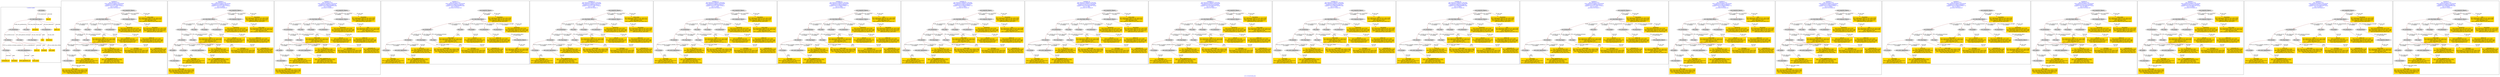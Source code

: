 digraph n0 {
fontcolor="blue"
remincross="true"
label="s12-s-19-artworks.json"
subgraph cluster_0 {
label="1-correct model"
n2[style="filled",color="white",fillcolor="lightgray",label="E12_Production1"];
n3[style="filled",color="white",fillcolor="lightgray",label="E21_Person1"];
n4[style="filled",color="white",fillcolor="lightgray",label="E55_Type1"];
n5[style="filled",color="white",fillcolor="lightgray",label="E52_Time-Span1"];
n6[style="filled",color="white",fillcolor="lightgray",label="E74_Group1"];
n7[style="filled",color="white",fillcolor="lightgray",label="E82_Actor_Appellation1"];
n8[shape="plaintext",style="filled",fillcolor="gold",label="artist_uri"];
n9[style="filled",color="white",fillcolor="lightgray",label="E22_Man-Made_Object1"];
n10[style="filled",color="white",fillcolor="lightgray",label="E35_Title1"];
n11[shape="plaintext",style="filled",fillcolor="gold",label="description"];
n12[style="filled",color="white",fillcolor="lightgray",label="E54_Dimension1"];
n13[shape="plaintext",style="filled",fillcolor="gold",label="object_uri"];
n14[shape="plaintext",style="filled",fillcolor="gold",label="title"];
n15[style="filled",color="white",fillcolor="lightgray",label="E38_Image1"];
n16[shape="plaintext",style="filled",fillcolor="gold",label="img_url"];
n17[shape="plaintext",style="filled",fillcolor="gold",label="date_made"];
n18[shape="plaintext",style="filled",fillcolor="gold",label="dimensions"];
n19[shape="plaintext",style="filled",fillcolor="gold",label="technique"];
n20[shape="plaintext",style="filled",fillcolor="gold",label="nationality_uri"];
n21[shape="plaintext",style="filled",fillcolor="gold",label="nationality"];
n22[shape="plaintext",style="filled",fillcolor="gold",label="artist_appellation_uri"];
n23[shape="plaintext",style="filled",fillcolor="gold",label="artist_name"];
}
subgraph cluster_1 {
label="candidate 0\nlink coherence:0.875\nnode coherence:0.9565217391304348\nconfidence:0.41699250878042277\nmapping score:0.4717269715258414\ncost:122.99947\n-precision:0.58-recall:0.67"
n25[style="filled",color="white",fillcolor="lightgray",label="E12_Production1"];
n26[style="filled",color="white",fillcolor="lightgray",label="E21_Person1"];
n27[style="filled",color="white",fillcolor="lightgray",label="E55_Type1"];
n28[style="filled",color="white",fillcolor="lightgray",label="E67_Birth1"];
n29[style="filled",color="white",fillcolor="lightgray",label="E74_Group1"];
n30[style="filled",color="white",fillcolor="lightgray",label="E82_Actor_Appellation1"];
n31[style="filled",color="white",fillcolor="lightgray",label="E22_Man-Made_Object1"];
n32[style="filled",color="white",fillcolor="lightgray",label="E35_Title1"];
n33[style="filled",color="white",fillcolor="lightgray",label="E38_Image1"];
n34[style="filled",color="white",fillcolor="lightgray",label="E54_Dimension1"];
n35[style="filled",color="white",fillcolor="lightgray",label="E33_Linguistic_Object2"];
n36[style="filled",color="white",fillcolor="lightgray",label="E52_Time-Span1"];
n37[style="filled",color="white",fillcolor="lightgray",label="E33_Linguistic_Object1"];
n38[shape="plaintext",style="filled",fillcolor="gold",label="technique\n[E55_Type,label,0.362]\n[E29_Design_or_Procedure,P3_has_note,0.356]\n[E73_Information_Object,P3_has_note,0.142]\n[E22_Man-Made_Object,P3_has_note,0.14]"];
n39[shape="plaintext",style="filled",fillcolor="gold",label="date_made\n[E52_Time-Span,P82_at_some_time_within,0.506]\n[E52_Time-Span,P82a_begin_of_the_begin,0.278]\n[E52_Time-Span,P82b_end_of_the_end,0.161]\n[E52_Time-Span,label,0.055]"];
n40[shape="plaintext",style="filled",fillcolor="gold",label="nationality\n[E74_Group,label,0.387]\n[E33_Linguistic_Object,P3_has_note,0.251]\n[E74_Group,classLink,0.221]\n[E73_Information_Object,P3_has_note,0.14]"];
n41[shape="plaintext",style="filled",fillcolor="gold",label="artist_appellation_uri\n[E82_Actor_Appellation,classLink,0.954]\n[E21_Person,classLink,0.042]\n[E30_Right,P3_has_note,0.002]\n[E73_Information_Object,P3_has_note,0.002]"];
n42[shape="plaintext",style="filled",fillcolor="gold",label="object_uri\n[E54_Dimension,P3_has_note,0.465]\n[E73_Information_Object,P3_has_note,0.188]\n[E22_Man-Made_Object,P3_has_note,0.188]\n[E34_Inscription,P3_has_note,0.159]"];
n43[shape="plaintext",style="filled",fillcolor="gold",label="artist_name\n[E73_Information_Object,P3_has_note,0.311]\n[E22_Man-Made_Object,P3_has_note,0.292]\n[E35_Title,label,0.206]\n[E33_Linguistic_Object,P3_has_note,0.191]"];
n44[shape="plaintext",style="filled",fillcolor="gold",label="img_url\n[E38_Image,classLink,0.64]\n[E22_Man-Made_Object,classLink,0.183]\n[E78_Collection,classLink,0.102]\n[E40_Legal_Body,label,0.076]"];
n45[shape="plaintext",style="filled",fillcolor="gold",label="nationality_uri\n[E57_Material,classLink,0.349]\n[E55_Type,classLink,0.338]\n[E74_Group,classLink,0.313]\n[E39_Actor,P3_has_note,0.0]"];
n46[shape="plaintext",style="filled",fillcolor="gold",label="artist_uri\n[E21_Person,classLink,0.589]\n[E82_Actor_Appellation,classLink,0.352]\n[E30_Right,P3_has_note,0.03]\n[E8_Acquisition,P3_has_note,0.029]"];
n47[shape="plaintext",style="filled",fillcolor="gold",label="dimensions\n[E54_Dimension,P3_has_note,0.529]\n[E73_Information_Object,P3_has_note,0.168]\n[E22_Man-Made_Object,P3_has_note,0.168]\n[E34_Inscription,P3_has_note,0.134]"];
n48[shape="plaintext",style="filled",fillcolor="gold",label="title\n[E73_Information_Object,P3_has_note,0.339]\n[E22_Man-Made_Object,P3_has_note,0.329]\n[E35_Title,label,0.192]\n[E33_Linguistic_Object,P3_has_note,0.14]"];
n49[shape="plaintext",style="filled",fillcolor="gold",label="description\n[E73_Information_Object,P3_has_note,0.359]\n[E22_Man-Made_Object,P3_has_note,0.344]\n[E33_Linguistic_Object,P3_has_note,0.21]\n[E39_Actor,P3_has_note,0.087]"];
}
subgraph cluster_2 {
label="candidate 1\nlink coherence:0.875\nnode coherence:0.9565217391304348\nconfidence:0.41699250878042277\nmapping score:0.4717269715258414\ncost:122.99948\n-precision:0.58-recall:0.67"
n51[style="filled",color="white",fillcolor="lightgray",label="E12_Production1"];
n52[style="filled",color="white",fillcolor="lightgray",label="E21_Person1"];
n53[style="filled",color="white",fillcolor="lightgray",label="E55_Type1"];
n54[style="filled",color="white",fillcolor="lightgray",label="E67_Birth1"];
n55[style="filled",color="white",fillcolor="lightgray",label="E74_Group1"];
n56[style="filled",color="white",fillcolor="lightgray",label="E82_Actor_Appellation1"];
n57[style="filled",color="white",fillcolor="lightgray",label="E22_Man-Made_Object1"];
n58[style="filled",color="white",fillcolor="lightgray",label="E35_Title1"];
n59[style="filled",color="white",fillcolor="lightgray",label="E38_Image1"];
n60[style="filled",color="white",fillcolor="lightgray",label="E54_Dimension1"];
n61[style="filled",color="white",fillcolor="lightgray",label="E33_Linguistic_Object1"];
n62[style="filled",color="white",fillcolor="lightgray",label="E52_Time-Span1"];
n63[style="filled",color="white",fillcolor="lightgray",label="E33_Linguistic_Object2"];
n64[shape="plaintext",style="filled",fillcolor="gold",label="technique\n[E55_Type,label,0.362]\n[E29_Design_or_Procedure,P3_has_note,0.356]\n[E73_Information_Object,P3_has_note,0.142]\n[E22_Man-Made_Object,P3_has_note,0.14]"];
n65[shape="plaintext",style="filled",fillcolor="gold",label="date_made\n[E52_Time-Span,P82_at_some_time_within,0.506]\n[E52_Time-Span,P82a_begin_of_the_begin,0.278]\n[E52_Time-Span,P82b_end_of_the_end,0.161]\n[E52_Time-Span,label,0.055]"];
n66[shape="plaintext",style="filled",fillcolor="gold",label="nationality\n[E74_Group,label,0.387]\n[E33_Linguistic_Object,P3_has_note,0.251]\n[E74_Group,classLink,0.221]\n[E73_Information_Object,P3_has_note,0.14]"];
n67[shape="plaintext",style="filled",fillcolor="gold",label="artist_appellation_uri\n[E82_Actor_Appellation,classLink,0.954]\n[E21_Person,classLink,0.042]\n[E30_Right,P3_has_note,0.002]\n[E73_Information_Object,P3_has_note,0.002]"];
n68[shape="plaintext",style="filled",fillcolor="gold",label="object_uri\n[E54_Dimension,P3_has_note,0.465]\n[E73_Information_Object,P3_has_note,0.188]\n[E22_Man-Made_Object,P3_has_note,0.188]\n[E34_Inscription,P3_has_note,0.159]"];
n69[shape="plaintext",style="filled",fillcolor="gold",label="artist_name\n[E73_Information_Object,P3_has_note,0.311]\n[E22_Man-Made_Object,P3_has_note,0.292]\n[E35_Title,label,0.206]\n[E33_Linguistic_Object,P3_has_note,0.191]"];
n70[shape="plaintext",style="filled",fillcolor="gold",label="img_url\n[E38_Image,classLink,0.64]\n[E22_Man-Made_Object,classLink,0.183]\n[E78_Collection,classLink,0.102]\n[E40_Legal_Body,label,0.076]"];
n71[shape="plaintext",style="filled",fillcolor="gold",label="nationality_uri\n[E57_Material,classLink,0.349]\n[E55_Type,classLink,0.338]\n[E74_Group,classLink,0.313]\n[E39_Actor,P3_has_note,0.0]"];
n72[shape="plaintext",style="filled",fillcolor="gold",label="artist_uri\n[E21_Person,classLink,0.589]\n[E82_Actor_Appellation,classLink,0.352]\n[E30_Right,P3_has_note,0.03]\n[E8_Acquisition,P3_has_note,0.029]"];
n73[shape="plaintext",style="filled",fillcolor="gold",label="dimensions\n[E54_Dimension,P3_has_note,0.529]\n[E73_Information_Object,P3_has_note,0.168]\n[E22_Man-Made_Object,P3_has_note,0.168]\n[E34_Inscription,P3_has_note,0.134]"];
n74[shape="plaintext",style="filled",fillcolor="gold",label="title\n[E73_Information_Object,P3_has_note,0.339]\n[E22_Man-Made_Object,P3_has_note,0.329]\n[E35_Title,label,0.192]\n[E33_Linguistic_Object,P3_has_note,0.14]"];
n75[shape="plaintext",style="filled",fillcolor="gold",label="description\n[E73_Information_Object,P3_has_note,0.359]\n[E22_Man-Made_Object,P3_has_note,0.344]\n[E33_Linguistic_Object,P3_has_note,0.21]\n[E39_Actor,P3_has_note,0.087]"];
}
subgraph cluster_3 {
label="candidate 10\nlink coherence:0.875\nnode coherence:0.9565217391304348\nconfidence:0.3999191624496748\nmapping score:0.4660358560822588\ncost:122.99948\n-precision:0.5-recall:0.57"
n77[style="filled",color="white",fillcolor="lightgray",label="E12_Production1"];
n78[style="filled",color="white",fillcolor="lightgray",label="E21_Person1"];
n79[style="filled",color="white",fillcolor="lightgray",label="E55_Type1"];
n80[style="filled",color="white",fillcolor="lightgray",label="E67_Birth1"];
n81[style="filled",color="white",fillcolor="lightgray",label="E74_Group1"];
n82[style="filled",color="white",fillcolor="lightgray",label="E82_Actor_Appellation1"];
n83[style="filled",color="white",fillcolor="lightgray",label="E22_Man-Made_Object1"];
n84[style="filled",color="white",fillcolor="lightgray",label="E35_Title1"];
n85[style="filled",color="white",fillcolor="lightgray",label="E38_Image1"];
n86[style="filled",color="white",fillcolor="lightgray",label="E54_Dimension1"];
n87[style="filled",color="white",fillcolor="lightgray",label="E33_Linguistic_Object1"];
n88[style="filled",color="white",fillcolor="lightgray",label="E52_Time-Span1"];
n89[style="filled",color="white",fillcolor="lightgray",label="E33_Linguistic_Object2"];
n90[shape="plaintext",style="filled",fillcolor="gold",label="technique\n[E55_Type,label,0.362]\n[E29_Design_or_Procedure,P3_has_note,0.356]\n[E73_Information_Object,P3_has_note,0.142]\n[E22_Man-Made_Object,P3_has_note,0.14]"];
n91[shape="plaintext",style="filled",fillcolor="gold",label="date_made\n[E52_Time-Span,P82_at_some_time_within,0.506]\n[E52_Time-Span,P82a_begin_of_the_begin,0.278]\n[E52_Time-Span,P82b_end_of_the_end,0.161]\n[E52_Time-Span,label,0.055]"];
n92[shape="plaintext",style="filled",fillcolor="gold",label="artist_appellation_uri\n[E82_Actor_Appellation,classLink,0.954]\n[E21_Person,classLink,0.042]\n[E30_Right,P3_has_note,0.002]\n[E73_Information_Object,P3_has_note,0.002]"];
n93[shape="plaintext",style="filled",fillcolor="gold",label="object_uri\n[E54_Dimension,P3_has_note,0.465]\n[E73_Information_Object,P3_has_note,0.188]\n[E22_Man-Made_Object,P3_has_note,0.188]\n[E34_Inscription,P3_has_note,0.159]"];
n94[shape="plaintext",style="filled",fillcolor="gold",label="title\n[E73_Information_Object,P3_has_note,0.339]\n[E22_Man-Made_Object,P3_has_note,0.329]\n[E35_Title,label,0.192]\n[E33_Linguistic_Object,P3_has_note,0.14]"];
n95[shape="plaintext",style="filled",fillcolor="gold",label="img_url\n[E38_Image,classLink,0.64]\n[E22_Man-Made_Object,classLink,0.183]\n[E78_Collection,classLink,0.102]\n[E40_Legal_Body,label,0.076]"];
n96[shape="plaintext",style="filled",fillcolor="gold",label="nationality_uri\n[E57_Material,classLink,0.349]\n[E55_Type,classLink,0.338]\n[E74_Group,classLink,0.313]\n[E39_Actor,P3_has_note,0.0]"];
n97[shape="plaintext",style="filled",fillcolor="gold",label="artist_uri\n[E21_Person,classLink,0.589]\n[E82_Actor_Appellation,classLink,0.352]\n[E30_Right,P3_has_note,0.03]\n[E8_Acquisition,P3_has_note,0.029]"];
n98[shape="plaintext",style="filled",fillcolor="gold",label="dimensions\n[E54_Dimension,P3_has_note,0.529]\n[E73_Information_Object,P3_has_note,0.168]\n[E22_Man-Made_Object,P3_has_note,0.168]\n[E34_Inscription,P3_has_note,0.134]"];
n99[shape="plaintext",style="filled",fillcolor="gold",label="artist_name\n[E73_Information_Object,P3_has_note,0.311]\n[E22_Man-Made_Object,P3_has_note,0.292]\n[E35_Title,label,0.206]\n[E33_Linguistic_Object,P3_has_note,0.191]"];
n100[shape="plaintext",style="filled",fillcolor="gold",label="nationality\n[E74_Group,label,0.387]\n[E33_Linguistic_Object,P3_has_note,0.251]\n[E74_Group,classLink,0.221]\n[E73_Information_Object,P3_has_note,0.14]"];
n101[shape="plaintext",style="filled",fillcolor="gold",label="description\n[E73_Information_Object,P3_has_note,0.359]\n[E22_Man-Made_Object,P3_has_note,0.344]\n[E33_Linguistic_Object,P3_has_note,0.21]\n[E39_Actor,P3_has_note,0.087]"];
}
subgraph cluster_4 {
label="candidate 11\nlink coherence:0.875\nnode coherence:0.9565217391304348\nconfidence:0.3999191624496748\nmapping score:0.4660358560822588\ncost:123.009472\n-precision:0.54-recall:0.62"
n103[style="filled",color="white",fillcolor="lightgray",label="E12_Production1"];
n104[style="filled",color="white",fillcolor="lightgray",label="E21_Person1"];
n105[style="filled",color="white",fillcolor="lightgray",label="E52_Time-Span2"];
n106[style="filled",color="white",fillcolor="lightgray",label="E55_Type1"];
n107[style="filled",color="white",fillcolor="lightgray",label="E74_Group1"];
n108[style="filled",color="white",fillcolor="lightgray",label="E82_Actor_Appellation1"];
n109[style="filled",color="white",fillcolor="lightgray",label="E22_Man-Made_Object1"];
n110[style="filled",color="white",fillcolor="lightgray",label="E35_Title1"];
n111[style="filled",color="white",fillcolor="lightgray",label="E38_Image1"];
n112[style="filled",color="white",fillcolor="lightgray",label="E54_Dimension1"];
n113[style="filled",color="white",fillcolor="lightgray",label="E8_Acquisition1"];
n114[style="filled",color="white",fillcolor="lightgray",label="E33_Linguistic_Object1"];
n115[style="filled",color="white",fillcolor="lightgray",label="E33_Linguistic_Object2"];
n116[shape="plaintext",style="filled",fillcolor="gold",label="technique\n[E55_Type,label,0.362]\n[E29_Design_or_Procedure,P3_has_note,0.356]\n[E73_Information_Object,P3_has_note,0.142]\n[E22_Man-Made_Object,P3_has_note,0.14]"];
n117[shape="plaintext",style="filled",fillcolor="gold",label="date_made\n[E52_Time-Span,P82_at_some_time_within,0.506]\n[E52_Time-Span,P82a_begin_of_the_begin,0.278]\n[E52_Time-Span,P82b_end_of_the_end,0.161]\n[E52_Time-Span,label,0.055]"];
n118[shape="plaintext",style="filled",fillcolor="gold",label="artist_appellation_uri\n[E82_Actor_Appellation,classLink,0.954]\n[E21_Person,classLink,0.042]\n[E30_Right,P3_has_note,0.002]\n[E73_Information_Object,P3_has_note,0.002]"];
n119[shape="plaintext",style="filled",fillcolor="gold",label="object_uri\n[E54_Dimension,P3_has_note,0.465]\n[E73_Information_Object,P3_has_note,0.188]\n[E22_Man-Made_Object,P3_has_note,0.188]\n[E34_Inscription,P3_has_note,0.159]"];
n120[shape="plaintext",style="filled",fillcolor="gold",label="title\n[E73_Information_Object,P3_has_note,0.339]\n[E22_Man-Made_Object,P3_has_note,0.329]\n[E35_Title,label,0.192]\n[E33_Linguistic_Object,P3_has_note,0.14]"];
n121[shape="plaintext",style="filled",fillcolor="gold",label="img_url\n[E38_Image,classLink,0.64]\n[E22_Man-Made_Object,classLink,0.183]\n[E78_Collection,classLink,0.102]\n[E40_Legal_Body,label,0.076]"];
n122[shape="plaintext",style="filled",fillcolor="gold",label="nationality_uri\n[E57_Material,classLink,0.349]\n[E55_Type,classLink,0.338]\n[E74_Group,classLink,0.313]\n[E39_Actor,P3_has_note,0.0]"];
n123[shape="plaintext",style="filled",fillcolor="gold",label="artist_uri\n[E21_Person,classLink,0.589]\n[E82_Actor_Appellation,classLink,0.352]\n[E30_Right,P3_has_note,0.03]\n[E8_Acquisition,P3_has_note,0.029]"];
n124[shape="plaintext",style="filled",fillcolor="gold",label="dimensions\n[E54_Dimension,P3_has_note,0.529]\n[E73_Information_Object,P3_has_note,0.168]\n[E22_Man-Made_Object,P3_has_note,0.168]\n[E34_Inscription,P3_has_note,0.134]"];
n125[shape="plaintext",style="filled",fillcolor="gold",label="artist_name\n[E73_Information_Object,P3_has_note,0.311]\n[E22_Man-Made_Object,P3_has_note,0.292]\n[E35_Title,label,0.206]\n[E33_Linguistic_Object,P3_has_note,0.191]"];
n126[shape="plaintext",style="filled",fillcolor="gold",label="nationality\n[E74_Group,label,0.387]\n[E33_Linguistic_Object,P3_has_note,0.251]\n[E74_Group,classLink,0.221]\n[E73_Information_Object,P3_has_note,0.14]"];
n127[shape="plaintext",style="filled",fillcolor="gold",label="description\n[E73_Information_Object,P3_has_note,0.359]\n[E22_Man-Made_Object,P3_has_note,0.344]\n[E33_Linguistic_Object,P3_has_note,0.21]\n[E39_Actor,P3_has_note,0.087]"];
}
subgraph cluster_5 {
label="candidate 12\nlink coherence:0.8695652173913043\nnode coherence:0.9565217391304348\nconfidence:0.41699250878042277\nmapping score:0.4717269715258414\ncost:121.9995\n-precision:0.65-recall:0.71"
n129[style="filled",color="white",fillcolor="lightgray",label="E12_Production1"];
n130[style="filled",color="white",fillcolor="lightgray",label="E21_Person1"];
n131[style="filled",color="white",fillcolor="lightgray",label="E52_Time-Span2"];
n132[style="filled",color="white",fillcolor="lightgray",label="E55_Type1"];
n133[style="filled",color="white",fillcolor="lightgray",label="E74_Group1"];
n134[style="filled",color="white",fillcolor="lightgray",label="E82_Actor_Appellation1"];
n135[style="filled",color="white",fillcolor="lightgray",label="E22_Man-Made_Object1"];
n136[style="filled",color="white",fillcolor="lightgray",label="E35_Title1"];
n137[style="filled",color="white",fillcolor="lightgray",label="E38_Image1"];
n138[style="filled",color="white",fillcolor="lightgray",label="E54_Dimension1"];
n139[style="filled",color="white",fillcolor="lightgray",label="E33_Linguistic_Object2"];
n140[style="filled",color="white",fillcolor="lightgray",label="E33_Linguistic_Object1"];
n141[shape="plaintext",style="filled",fillcolor="gold",label="technique\n[E55_Type,label,0.362]\n[E29_Design_or_Procedure,P3_has_note,0.356]\n[E73_Information_Object,P3_has_note,0.142]\n[E22_Man-Made_Object,P3_has_note,0.14]"];
n142[shape="plaintext",style="filled",fillcolor="gold",label="date_made\n[E52_Time-Span,P82_at_some_time_within,0.506]\n[E52_Time-Span,P82a_begin_of_the_begin,0.278]\n[E52_Time-Span,P82b_end_of_the_end,0.161]\n[E52_Time-Span,label,0.055]"];
n143[shape="plaintext",style="filled",fillcolor="gold",label="nationality\n[E74_Group,label,0.387]\n[E33_Linguistic_Object,P3_has_note,0.251]\n[E74_Group,classLink,0.221]\n[E73_Information_Object,P3_has_note,0.14]"];
n144[shape="plaintext",style="filled",fillcolor="gold",label="artist_appellation_uri\n[E82_Actor_Appellation,classLink,0.954]\n[E21_Person,classLink,0.042]\n[E30_Right,P3_has_note,0.002]\n[E73_Information_Object,P3_has_note,0.002]"];
n145[shape="plaintext",style="filled",fillcolor="gold",label="object_uri\n[E54_Dimension,P3_has_note,0.465]\n[E73_Information_Object,P3_has_note,0.188]\n[E22_Man-Made_Object,P3_has_note,0.188]\n[E34_Inscription,P3_has_note,0.159]"];
n146[shape="plaintext",style="filled",fillcolor="gold",label="artist_name\n[E73_Information_Object,P3_has_note,0.311]\n[E22_Man-Made_Object,P3_has_note,0.292]\n[E35_Title,label,0.206]\n[E33_Linguistic_Object,P3_has_note,0.191]"];
n147[shape="plaintext",style="filled",fillcolor="gold",label="img_url\n[E38_Image,classLink,0.64]\n[E22_Man-Made_Object,classLink,0.183]\n[E78_Collection,classLink,0.102]\n[E40_Legal_Body,label,0.076]"];
n148[shape="plaintext",style="filled",fillcolor="gold",label="nationality_uri\n[E57_Material,classLink,0.349]\n[E55_Type,classLink,0.338]\n[E74_Group,classLink,0.313]\n[E39_Actor,P3_has_note,0.0]"];
n149[shape="plaintext",style="filled",fillcolor="gold",label="artist_uri\n[E21_Person,classLink,0.589]\n[E82_Actor_Appellation,classLink,0.352]\n[E30_Right,P3_has_note,0.03]\n[E8_Acquisition,P3_has_note,0.029]"];
n150[shape="plaintext",style="filled",fillcolor="gold",label="dimensions\n[E54_Dimension,P3_has_note,0.529]\n[E73_Information_Object,P3_has_note,0.168]\n[E22_Man-Made_Object,P3_has_note,0.168]\n[E34_Inscription,P3_has_note,0.134]"];
n151[shape="plaintext",style="filled",fillcolor="gold",label="title\n[E73_Information_Object,P3_has_note,0.339]\n[E22_Man-Made_Object,P3_has_note,0.329]\n[E35_Title,label,0.192]\n[E33_Linguistic_Object,P3_has_note,0.14]"];
n152[shape="plaintext",style="filled",fillcolor="gold",label="description\n[E73_Information_Object,P3_has_note,0.359]\n[E22_Man-Made_Object,P3_has_note,0.344]\n[E33_Linguistic_Object,P3_has_note,0.21]\n[E39_Actor,P3_has_note,0.087]"];
}
subgraph cluster_6 {
label="candidate 13\nlink coherence:0.8695652173913043\nnode coherence:0.9565217391304348\nconfidence:0.41699250878042277\nmapping score:0.4717269715258414\ncost:121.99951\n-precision:0.65-recall:0.71"
n154[style="filled",color="white",fillcolor="lightgray",label="E12_Production1"];
n155[style="filled",color="white",fillcolor="lightgray",label="E21_Person1"];
n156[style="filled",color="white",fillcolor="lightgray",label="E52_Time-Span2"];
n157[style="filled",color="white",fillcolor="lightgray",label="E55_Type1"];
n158[style="filled",color="white",fillcolor="lightgray",label="E74_Group1"];
n159[style="filled",color="white",fillcolor="lightgray",label="E82_Actor_Appellation1"];
n160[style="filled",color="white",fillcolor="lightgray",label="E22_Man-Made_Object1"];
n161[style="filled",color="white",fillcolor="lightgray",label="E35_Title1"];
n162[style="filled",color="white",fillcolor="lightgray",label="E38_Image1"];
n163[style="filled",color="white",fillcolor="lightgray",label="E54_Dimension1"];
n164[style="filled",color="white",fillcolor="lightgray",label="E33_Linguistic_Object1"];
n165[style="filled",color="white",fillcolor="lightgray",label="E33_Linguistic_Object2"];
n166[shape="plaintext",style="filled",fillcolor="gold",label="technique\n[E55_Type,label,0.362]\n[E29_Design_or_Procedure,P3_has_note,0.356]\n[E73_Information_Object,P3_has_note,0.142]\n[E22_Man-Made_Object,P3_has_note,0.14]"];
n167[shape="plaintext",style="filled",fillcolor="gold",label="date_made\n[E52_Time-Span,P82_at_some_time_within,0.506]\n[E52_Time-Span,P82a_begin_of_the_begin,0.278]\n[E52_Time-Span,P82b_end_of_the_end,0.161]\n[E52_Time-Span,label,0.055]"];
n168[shape="plaintext",style="filled",fillcolor="gold",label="nationality\n[E74_Group,label,0.387]\n[E33_Linguistic_Object,P3_has_note,0.251]\n[E74_Group,classLink,0.221]\n[E73_Information_Object,P3_has_note,0.14]"];
n169[shape="plaintext",style="filled",fillcolor="gold",label="artist_appellation_uri\n[E82_Actor_Appellation,classLink,0.954]\n[E21_Person,classLink,0.042]\n[E30_Right,P3_has_note,0.002]\n[E73_Information_Object,P3_has_note,0.002]"];
n170[shape="plaintext",style="filled",fillcolor="gold",label="object_uri\n[E54_Dimension,P3_has_note,0.465]\n[E73_Information_Object,P3_has_note,0.188]\n[E22_Man-Made_Object,P3_has_note,0.188]\n[E34_Inscription,P3_has_note,0.159]"];
n171[shape="plaintext",style="filled",fillcolor="gold",label="artist_name\n[E73_Information_Object,P3_has_note,0.311]\n[E22_Man-Made_Object,P3_has_note,0.292]\n[E35_Title,label,0.206]\n[E33_Linguistic_Object,P3_has_note,0.191]"];
n172[shape="plaintext",style="filled",fillcolor="gold",label="img_url\n[E38_Image,classLink,0.64]\n[E22_Man-Made_Object,classLink,0.183]\n[E78_Collection,classLink,0.102]\n[E40_Legal_Body,label,0.076]"];
n173[shape="plaintext",style="filled",fillcolor="gold",label="nationality_uri\n[E57_Material,classLink,0.349]\n[E55_Type,classLink,0.338]\n[E74_Group,classLink,0.313]\n[E39_Actor,P3_has_note,0.0]"];
n174[shape="plaintext",style="filled",fillcolor="gold",label="artist_uri\n[E21_Person,classLink,0.589]\n[E82_Actor_Appellation,classLink,0.352]\n[E30_Right,P3_has_note,0.03]\n[E8_Acquisition,P3_has_note,0.029]"];
n175[shape="plaintext",style="filled",fillcolor="gold",label="dimensions\n[E54_Dimension,P3_has_note,0.529]\n[E73_Information_Object,P3_has_note,0.168]\n[E22_Man-Made_Object,P3_has_note,0.168]\n[E34_Inscription,P3_has_note,0.134]"];
n176[shape="plaintext",style="filled",fillcolor="gold",label="title\n[E73_Information_Object,P3_has_note,0.339]\n[E22_Man-Made_Object,P3_has_note,0.329]\n[E35_Title,label,0.192]\n[E33_Linguistic_Object,P3_has_note,0.14]"];
n177[shape="plaintext",style="filled",fillcolor="gold",label="description\n[E73_Information_Object,P3_has_note,0.359]\n[E22_Man-Made_Object,P3_has_note,0.344]\n[E33_Linguistic_Object,P3_has_note,0.21]\n[E39_Actor,P3_has_note,0.087]"];
}
subgraph cluster_7 {
label="candidate 14\nlink coherence:0.8695652173913043\nnode coherence:0.9565217391304348\nconfidence:0.4138015359946317\nmapping score:0.47066331393057775\ncost:121.9995\n-precision:0.61-recall:0.67"
n179[style="filled",color="white",fillcolor="lightgray",label="E12_Production1"];
n180[style="filled",color="white",fillcolor="lightgray",label="E21_Person1"];
n181[style="filled",color="white",fillcolor="lightgray",label="E52_Time-Span2"];
n182[style="filled",color="white",fillcolor="lightgray",label="E55_Type1"];
n183[style="filled",color="white",fillcolor="lightgray",label="E74_Group1"];
n184[style="filled",color="white",fillcolor="lightgray",label="E82_Actor_Appellation1"];
n185[style="filled",color="white",fillcolor="lightgray",label="E22_Man-Made_Object1"];
n186[style="filled",color="white",fillcolor="lightgray",label="E35_Title1"];
n187[style="filled",color="white",fillcolor="lightgray",label="E38_Image1"];
n188[style="filled",color="white",fillcolor="lightgray",label="E54_Dimension1"];
n189[style="filled",color="white",fillcolor="lightgray",label="E33_Linguistic_Object2"];
n190[style="filled",color="white",fillcolor="lightgray",label="E33_Linguistic_Object1"];
n191[shape="plaintext",style="filled",fillcolor="gold",label="technique\n[E55_Type,label,0.362]\n[E29_Design_or_Procedure,P3_has_note,0.356]\n[E73_Information_Object,P3_has_note,0.142]\n[E22_Man-Made_Object,P3_has_note,0.14]"];
n192[shape="plaintext",style="filled",fillcolor="gold",label="date_made\n[E52_Time-Span,P82_at_some_time_within,0.506]\n[E52_Time-Span,P82a_begin_of_the_begin,0.278]\n[E52_Time-Span,P82b_end_of_the_end,0.161]\n[E52_Time-Span,label,0.055]"];
n193[shape="plaintext",style="filled",fillcolor="gold",label="nationality\n[E74_Group,label,0.387]\n[E33_Linguistic_Object,P3_has_note,0.251]\n[E74_Group,classLink,0.221]\n[E73_Information_Object,P3_has_note,0.14]"];
n194[shape="plaintext",style="filled",fillcolor="gold",label="artist_appellation_uri\n[E82_Actor_Appellation,classLink,0.954]\n[E21_Person,classLink,0.042]\n[E30_Right,P3_has_note,0.002]\n[E73_Information_Object,P3_has_note,0.002]"];
n195[shape="plaintext",style="filled",fillcolor="gold",label="object_uri\n[E54_Dimension,P3_has_note,0.465]\n[E73_Information_Object,P3_has_note,0.188]\n[E22_Man-Made_Object,P3_has_note,0.188]\n[E34_Inscription,P3_has_note,0.159]"];
n196[shape="plaintext",style="filled",fillcolor="gold",label="title\n[E73_Information_Object,P3_has_note,0.339]\n[E22_Man-Made_Object,P3_has_note,0.329]\n[E35_Title,label,0.192]\n[E33_Linguistic_Object,P3_has_note,0.14]"];
n197[shape="plaintext",style="filled",fillcolor="gold",label="img_url\n[E38_Image,classLink,0.64]\n[E22_Man-Made_Object,classLink,0.183]\n[E78_Collection,classLink,0.102]\n[E40_Legal_Body,label,0.076]"];
n198[shape="plaintext",style="filled",fillcolor="gold",label="nationality_uri\n[E57_Material,classLink,0.349]\n[E55_Type,classLink,0.338]\n[E74_Group,classLink,0.313]\n[E39_Actor,P3_has_note,0.0]"];
n199[shape="plaintext",style="filled",fillcolor="gold",label="artist_uri\n[E21_Person,classLink,0.589]\n[E82_Actor_Appellation,classLink,0.352]\n[E30_Right,P3_has_note,0.03]\n[E8_Acquisition,P3_has_note,0.029]"];
n200[shape="plaintext",style="filled",fillcolor="gold",label="dimensions\n[E54_Dimension,P3_has_note,0.529]\n[E73_Information_Object,P3_has_note,0.168]\n[E22_Man-Made_Object,P3_has_note,0.168]\n[E34_Inscription,P3_has_note,0.134]"];
n201[shape="plaintext",style="filled",fillcolor="gold",label="artist_name\n[E73_Information_Object,P3_has_note,0.311]\n[E22_Man-Made_Object,P3_has_note,0.292]\n[E35_Title,label,0.206]\n[E33_Linguistic_Object,P3_has_note,0.191]"];
n202[shape="plaintext",style="filled",fillcolor="gold",label="description\n[E73_Information_Object,P3_has_note,0.359]\n[E22_Man-Made_Object,P3_has_note,0.344]\n[E33_Linguistic_Object,P3_has_note,0.21]\n[E39_Actor,P3_has_note,0.087]"];
}
subgraph cluster_8 {
label="candidate 15\nlink coherence:0.8695652173913043\nnode coherence:0.9565217391304348\nconfidence:0.4138015359946317\nmapping score:0.47066331393057775\ncost:121.99951\n-precision:0.61-recall:0.67"
n204[style="filled",color="white",fillcolor="lightgray",label="E12_Production1"];
n205[style="filled",color="white",fillcolor="lightgray",label="E21_Person1"];
n206[style="filled",color="white",fillcolor="lightgray",label="E52_Time-Span2"];
n207[style="filled",color="white",fillcolor="lightgray",label="E55_Type1"];
n208[style="filled",color="white",fillcolor="lightgray",label="E74_Group1"];
n209[style="filled",color="white",fillcolor="lightgray",label="E82_Actor_Appellation1"];
n210[style="filled",color="white",fillcolor="lightgray",label="E22_Man-Made_Object1"];
n211[style="filled",color="white",fillcolor="lightgray",label="E35_Title1"];
n212[style="filled",color="white",fillcolor="lightgray",label="E38_Image1"];
n213[style="filled",color="white",fillcolor="lightgray",label="E54_Dimension1"];
n214[style="filled",color="white",fillcolor="lightgray",label="E33_Linguistic_Object1"];
n215[style="filled",color="white",fillcolor="lightgray",label="E33_Linguistic_Object2"];
n216[shape="plaintext",style="filled",fillcolor="gold",label="technique\n[E55_Type,label,0.362]\n[E29_Design_or_Procedure,P3_has_note,0.356]\n[E73_Information_Object,P3_has_note,0.142]\n[E22_Man-Made_Object,P3_has_note,0.14]"];
n217[shape="plaintext",style="filled",fillcolor="gold",label="date_made\n[E52_Time-Span,P82_at_some_time_within,0.506]\n[E52_Time-Span,P82a_begin_of_the_begin,0.278]\n[E52_Time-Span,P82b_end_of_the_end,0.161]\n[E52_Time-Span,label,0.055]"];
n218[shape="plaintext",style="filled",fillcolor="gold",label="nationality\n[E74_Group,label,0.387]\n[E33_Linguistic_Object,P3_has_note,0.251]\n[E74_Group,classLink,0.221]\n[E73_Information_Object,P3_has_note,0.14]"];
n219[shape="plaintext",style="filled",fillcolor="gold",label="artist_appellation_uri\n[E82_Actor_Appellation,classLink,0.954]\n[E21_Person,classLink,0.042]\n[E30_Right,P3_has_note,0.002]\n[E73_Information_Object,P3_has_note,0.002]"];
n220[shape="plaintext",style="filled",fillcolor="gold",label="object_uri\n[E54_Dimension,P3_has_note,0.465]\n[E73_Information_Object,P3_has_note,0.188]\n[E22_Man-Made_Object,P3_has_note,0.188]\n[E34_Inscription,P3_has_note,0.159]"];
n221[shape="plaintext",style="filled",fillcolor="gold",label="title\n[E73_Information_Object,P3_has_note,0.339]\n[E22_Man-Made_Object,P3_has_note,0.329]\n[E35_Title,label,0.192]\n[E33_Linguistic_Object,P3_has_note,0.14]"];
n222[shape="plaintext",style="filled",fillcolor="gold",label="img_url\n[E38_Image,classLink,0.64]\n[E22_Man-Made_Object,classLink,0.183]\n[E78_Collection,classLink,0.102]\n[E40_Legal_Body,label,0.076]"];
n223[shape="plaintext",style="filled",fillcolor="gold",label="nationality_uri\n[E57_Material,classLink,0.349]\n[E55_Type,classLink,0.338]\n[E74_Group,classLink,0.313]\n[E39_Actor,P3_has_note,0.0]"];
n224[shape="plaintext",style="filled",fillcolor="gold",label="artist_uri\n[E21_Person,classLink,0.589]\n[E82_Actor_Appellation,classLink,0.352]\n[E30_Right,P3_has_note,0.03]\n[E8_Acquisition,P3_has_note,0.029]"];
n225[shape="plaintext",style="filled",fillcolor="gold",label="dimensions\n[E54_Dimension,P3_has_note,0.529]\n[E73_Information_Object,P3_has_note,0.168]\n[E22_Man-Made_Object,P3_has_note,0.168]\n[E34_Inscription,P3_has_note,0.134]"];
n226[shape="plaintext",style="filled",fillcolor="gold",label="artist_name\n[E73_Information_Object,P3_has_note,0.311]\n[E22_Man-Made_Object,P3_has_note,0.292]\n[E35_Title,label,0.206]\n[E33_Linguistic_Object,P3_has_note,0.191]"];
n227[shape="plaintext",style="filled",fillcolor="gold",label="description\n[E73_Information_Object,P3_has_note,0.359]\n[E22_Man-Made_Object,P3_has_note,0.344]\n[E33_Linguistic_Object,P3_has_note,0.21]\n[E39_Actor,P3_has_note,0.087]"];
}
subgraph cluster_9 {
label="candidate 16\nlink coherence:0.8695652173913043\nnode coherence:0.9565217391304348\nconfidence:0.40311013523546585\nmapping score:0.46709951367752245\ncost:121.9995\n-precision:0.61-recall:0.67"
n229[style="filled",color="white",fillcolor="lightgray",label="E12_Production1"];
n230[style="filled",color="white",fillcolor="lightgray",label="E21_Person1"];
n231[style="filled",color="white",fillcolor="lightgray",label="E52_Time-Span2"];
n232[style="filled",color="white",fillcolor="lightgray",label="E55_Type1"];
n233[style="filled",color="white",fillcolor="lightgray",label="E74_Group1"];
n234[style="filled",color="white",fillcolor="lightgray",label="E82_Actor_Appellation1"];
n235[style="filled",color="white",fillcolor="lightgray",label="E22_Man-Made_Object1"];
n236[style="filled",color="white",fillcolor="lightgray",label="E35_Title1"];
n237[style="filled",color="white",fillcolor="lightgray",label="E38_Image1"];
n238[style="filled",color="white",fillcolor="lightgray",label="E54_Dimension1"];
n239[style="filled",color="white",fillcolor="lightgray",label="E33_Linguistic_Object2"];
n240[style="filled",color="white",fillcolor="lightgray",label="E33_Linguistic_Object1"];
n241[shape="plaintext",style="filled",fillcolor="gold",label="technique\n[E55_Type,label,0.362]\n[E29_Design_or_Procedure,P3_has_note,0.356]\n[E73_Information_Object,P3_has_note,0.142]\n[E22_Man-Made_Object,P3_has_note,0.14]"];
n242[shape="plaintext",style="filled",fillcolor="gold",label="date_made\n[E52_Time-Span,P82_at_some_time_within,0.506]\n[E52_Time-Span,P82a_begin_of_the_begin,0.278]\n[E52_Time-Span,P82b_end_of_the_end,0.161]\n[E52_Time-Span,label,0.055]"];
n243[shape="plaintext",style="filled",fillcolor="gold",label="artist_appellation_uri\n[E82_Actor_Appellation,classLink,0.954]\n[E21_Person,classLink,0.042]\n[E30_Right,P3_has_note,0.002]\n[E73_Information_Object,P3_has_note,0.002]"];
n244[shape="plaintext",style="filled",fillcolor="gold",label="object_uri\n[E54_Dimension,P3_has_note,0.465]\n[E73_Information_Object,P3_has_note,0.188]\n[E22_Man-Made_Object,P3_has_note,0.188]\n[E34_Inscription,P3_has_note,0.159]"];
n245[shape="plaintext",style="filled",fillcolor="gold",label="artist_name\n[E73_Information_Object,P3_has_note,0.311]\n[E22_Man-Made_Object,P3_has_note,0.292]\n[E35_Title,label,0.206]\n[E33_Linguistic_Object,P3_has_note,0.191]"];
n246[shape="plaintext",style="filled",fillcolor="gold",label="img_url\n[E38_Image,classLink,0.64]\n[E22_Man-Made_Object,classLink,0.183]\n[E78_Collection,classLink,0.102]\n[E40_Legal_Body,label,0.076]"];
n247[shape="plaintext",style="filled",fillcolor="gold",label="nationality_uri\n[E57_Material,classLink,0.349]\n[E55_Type,classLink,0.338]\n[E74_Group,classLink,0.313]\n[E39_Actor,P3_has_note,0.0]"];
n248[shape="plaintext",style="filled",fillcolor="gold",label="artist_uri\n[E21_Person,classLink,0.589]\n[E82_Actor_Appellation,classLink,0.352]\n[E30_Right,P3_has_note,0.03]\n[E8_Acquisition,P3_has_note,0.029]"];
n249[shape="plaintext",style="filled",fillcolor="gold",label="dimensions\n[E54_Dimension,P3_has_note,0.529]\n[E73_Information_Object,P3_has_note,0.168]\n[E22_Man-Made_Object,P3_has_note,0.168]\n[E34_Inscription,P3_has_note,0.134]"];
n250[shape="plaintext",style="filled",fillcolor="gold",label="title\n[E73_Information_Object,P3_has_note,0.339]\n[E22_Man-Made_Object,P3_has_note,0.329]\n[E35_Title,label,0.192]\n[E33_Linguistic_Object,P3_has_note,0.14]"];
n251[shape="plaintext",style="filled",fillcolor="gold",label="nationality\n[E74_Group,label,0.387]\n[E33_Linguistic_Object,P3_has_note,0.251]\n[E74_Group,classLink,0.221]\n[E73_Information_Object,P3_has_note,0.14]"];
n252[shape="plaintext",style="filled",fillcolor="gold",label="description\n[E73_Information_Object,P3_has_note,0.359]\n[E22_Man-Made_Object,P3_has_note,0.344]\n[E33_Linguistic_Object,P3_has_note,0.21]\n[E39_Actor,P3_has_note,0.087]"];
}
subgraph cluster_10 {
label="candidate 17\nlink coherence:0.8695652173913043\nnode coherence:0.9565217391304348\nconfidence:0.40311013523546585\nmapping score:0.46709951367752245\ncost:121.99951\n-precision:0.61-recall:0.67"
n254[style="filled",color="white",fillcolor="lightgray",label="E12_Production1"];
n255[style="filled",color="white",fillcolor="lightgray",label="E21_Person1"];
n256[style="filled",color="white",fillcolor="lightgray",label="E52_Time-Span2"];
n257[style="filled",color="white",fillcolor="lightgray",label="E55_Type1"];
n258[style="filled",color="white",fillcolor="lightgray",label="E74_Group1"];
n259[style="filled",color="white",fillcolor="lightgray",label="E82_Actor_Appellation1"];
n260[style="filled",color="white",fillcolor="lightgray",label="E22_Man-Made_Object1"];
n261[style="filled",color="white",fillcolor="lightgray",label="E35_Title1"];
n262[style="filled",color="white",fillcolor="lightgray",label="E38_Image1"];
n263[style="filled",color="white",fillcolor="lightgray",label="E54_Dimension1"];
n264[style="filled",color="white",fillcolor="lightgray",label="E33_Linguistic_Object1"];
n265[style="filled",color="white",fillcolor="lightgray",label="E33_Linguistic_Object2"];
n266[shape="plaintext",style="filled",fillcolor="gold",label="technique\n[E55_Type,label,0.362]\n[E29_Design_or_Procedure,P3_has_note,0.356]\n[E73_Information_Object,P3_has_note,0.142]\n[E22_Man-Made_Object,P3_has_note,0.14]"];
n267[shape="plaintext",style="filled",fillcolor="gold",label="date_made\n[E52_Time-Span,P82_at_some_time_within,0.506]\n[E52_Time-Span,P82a_begin_of_the_begin,0.278]\n[E52_Time-Span,P82b_end_of_the_end,0.161]\n[E52_Time-Span,label,0.055]"];
n268[shape="plaintext",style="filled",fillcolor="gold",label="artist_appellation_uri\n[E82_Actor_Appellation,classLink,0.954]\n[E21_Person,classLink,0.042]\n[E30_Right,P3_has_note,0.002]\n[E73_Information_Object,P3_has_note,0.002]"];
n269[shape="plaintext",style="filled",fillcolor="gold",label="object_uri\n[E54_Dimension,P3_has_note,0.465]\n[E73_Information_Object,P3_has_note,0.188]\n[E22_Man-Made_Object,P3_has_note,0.188]\n[E34_Inscription,P3_has_note,0.159]"];
n270[shape="plaintext",style="filled",fillcolor="gold",label="artist_name\n[E73_Information_Object,P3_has_note,0.311]\n[E22_Man-Made_Object,P3_has_note,0.292]\n[E35_Title,label,0.206]\n[E33_Linguistic_Object,P3_has_note,0.191]"];
n271[shape="plaintext",style="filled",fillcolor="gold",label="img_url\n[E38_Image,classLink,0.64]\n[E22_Man-Made_Object,classLink,0.183]\n[E78_Collection,classLink,0.102]\n[E40_Legal_Body,label,0.076]"];
n272[shape="plaintext",style="filled",fillcolor="gold",label="nationality_uri\n[E57_Material,classLink,0.349]\n[E55_Type,classLink,0.338]\n[E74_Group,classLink,0.313]\n[E39_Actor,P3_has_note,0.0]"];
n273[shape="plaintext",style="filled",fillcolor="gold",label="artist_uri\n[E21_Person,classLink,0.589]\n[E82_Actor_Appellation,classLink,0.352]\n[E30_Right,P3_has_note,0.03]\n[E8_Acquisition,P3_has_note,0.029]"];
n274[shape="plaintext",style="filled",fillcolor="gold",label="dimensions\n[E54_Dimension,P3_has_note,0.529]\n[E73_Information_Object,P3_has_note,0.168]\n[E22_Man-Made_Object,P3_has_note,0.168]\n[E34_Inscription,P3_has_note,0.134]"];
n275[shape="plaintext",style="filled",fillcolor="gold",label="title\n[E73_Information_Object,P3_has_note,0.339]\n[E22_Man-Made_Object,P3_has_note,0.329]\n[E35_Title,label,0.192]\n[E33_Linguistic_Object,P3_has_note,0.14]"];
n276[shape="plaintext",style="filled",fillcolor="gold",label="nationality\n[E74_Group,label,0.387]\n[E33_Linguistic_Object,P3_has_note,0.251]\n[E74_Group,classLink,0.221]\n[E73_Information_Object,P3_has_note,0.14]"];
n277[shape="plaintext",style="filled",fillcolor="gold",label="description\n[E73_Information_Object,P3_has_note,0.359]\n[E22_Man-Made_Object,P3_has_note,0.344]\n[E33_Linguistic_Object,P3_has_note,0.21]\n[E39_Actor,P3_has_note,0.087]"];
}
subgraph cluster_11 {
label="candidate 18\nlink coherence:0.8695652173913043\nnode coherence:0.9565217391304348\nconfidence:0.3999191624496748\nmapping score:0.4660358560822588\ncost:121.9995\n-precision:0.57-recall:0.62"
n279[style="filled",color="white",fillcolor="lightgray",label="E12_Production1"];
n280[style="filled",color="white",fillcolor="lightgray",label="E21_Person1"];
n281[style="filled",color="white",fillcolor="lightgray",label="E52_Time-Span2"];
n282[style="filled",color="white",fillcolor="lightgray",label="E55_Type1"];
n283[style="filled",color="white",fillcolor="lightgray",label="E74_Group1"];
n284[style="filled",color="white",fillcolor="lightgray",label="E82_Actor_Appellation1"];
n285[style="filled",color="white",fillcolor="lightgray",label="E22_Man-Made_Object1"];
n286[style="filled",color="white",fillcolor="lightgray",label="E35_Title1"];
n287[style="filled",color="white",fillcolor="lightgray",label="E38_Image1"];
n288[style="filled",color="white",fillcolor="lightgray",label="E54_Dimension1"];
n289[style="filled",color="white",fillcolor="lightgray",label="E33_Linguistic_Object2"];
n290[style="filled",color="white",fillcolor="lightgray",label="E33_Linguistic_Object1"];
n291[shape="plaintext",style="filled",fillcolor="gold",label="technique\n[E55_Type,label,0.362]\n[E29_Design_or_Procedure,P3_has_note,0.356]\n[E73_Information_Object,P3_has_note,0.142]\n[E22_Man-Made_Object,P3_has_note,0.14]"];
n292[shape="plaintext",style="filled",fillcolor="gold",label="date_made\n[E52_Time-Span,P82_at_some_time_within,0.506]\n[E52_Time-Span,P82a_begin_of_the_begin,0.278]\n[E52_Time-Span,P82b_end_of_the_end,0.161]\n[E52_Time-Span,label,0.055]"];
n293[shape="plaintext",style="filled",fillcolor="gold",label="artist_appellation_uri\n[E82_Actor_Appellation,classLink,0.954]\n[E21_Person,classLink,0.042]\n[E30_Right,P3_has_note,0.002]\n[E73_Information_Object,P3_has_note,0.002]"];
n294[shape="plaintext",style="filled",fillcolor="gold",label="object_uri\n[E54_Dimension,P3_has_note,0.465]\n[E73_Information_Object,P3_has_note,0.188]\n[E22_Man-Made_Object,P3_has_note,0.188]\n[E34_Inscription,P3_has_note,0.159]"];
n295[shape="plaintext",style="filled",fillcolor="gold",label="title\n[E73_Information_Object,P3_has_note,0.339]\n[E22_Man-Made_Object,P3_has_note,0.329]\n[E35_Title,label,0.192]\n[E33_Linguistic_Object,P3_has_note,0.14]"];
n296[shape="plaintext",style="filled",fillcolor="gold",label="img_url\n[E38_Image,classLink,0.64]\n[E22_Man-Made_Object,classLink,0.183]\n[E78_Collection,classLink,0.102]\n[E40_Legal_Body,label,0.076]"];
n297[shape="plaintext",style="filled",fillcolor="gold",label="nationality_uri\n[E57_Material,classLink,0.349]\n[E55_Type,classLink,0.338]\n[E74_Group,classLink,0.313]\n[E39_Actor,P3_has_note,0.0]"];
n298[shape="plaintext",style="filled",fillcolor="gold",label="artist_uri\n[E21_Person,classLink,0.589]\n[E82_Actor_Appellation,classLink,0.352]\n[E30_Right,P3_has_note,0.03]\n[E8_Acquisition,P3_has_note,0.029]"];
n299[shape="plaintext",style="filled",fillcolor="gold",label="dimensions\n[E54_Dimension,P3_has_note,0.529]\n[E73_Information_Object,P3_has_note,0.168]\n[E22_Man-Made_Object,P3_has_note,0.168]\n[E34_Inscription,P3_has_note,0.134]"];
n300[shape="plaintext",style="filled",fillcolor="gold",label="artist_name\n[E73_Information_Object,P3_has_note,0.311]\n[E22_Man-Made_Object,P3_has_note,0.292]\n[E35_Title,label,0.206]\n[E33_Linguistic_Object,P3_has_note,0.191]"];
n301[shape="plaintext",style="filled",fillcolor="gold",label="nationality\n[E74_Group,label,0.387]\n[E33_Linguistic_Object,P3_has_note,0.251]\n[E74_Group,classLink,0.221]\n[E73_Information_Object,P3_has_note,0.14]"];
n302[shape="plaintext",style="filled",fillcolor="gold",label="description\n[E73_Information_Object,P3_has_note,0.359]\n[E22_Man-Made_Object,P3_has_note,0.344]\n[E33_Linguistic_Object,P3_has_note,0.21]\n[E39_Actor,P3_has_note,0.087]"];
}
subgraph cluster_12 {
label="candidate 19\nlink coherence:0.8695652173913043\nnode coherence:0.9565217391304348\nconfidence:0.3999191624496748\nmapping score:0.4660358560822588\ncost:121.99951\n-precision:0.57-recall:0.62"
n304[style="filled",color="white",fillcolor="lightgray",label="E12_Production1"];
n305[style="filled",color="white",fillcolor="lightgray",label="E21_Person1"];
n306[style="filled",color="white",fillcolor="lightgray",label="E52_Time-Span2"];
n307[style="filled",color="white",fillcolor="lightgray",label="E55_Type1"];
n308[style="filled",color="white",fillcolor="lightgray",label="E74_Group1"];
n309[style="filled",color="white",fillcolor="lightgray",label="E82_Actor_Appellation1"];
n310[style="filled",color="white",fillcolor="lightgray",label="E22_Man-Made_Object1"];
n311[style="filled",color="white",fillcolor="lightgray",label="E35_Title1"];
n312[style="filled",color="white",fillcolor="lightgray",label="E38_Image1"];
n313[style="filled",color="white",fillcolor="lightgray",label="E54_Dimension1"];
n314[style="filled",color="white",fillcolor="lightgray",label="E33_Linguistic_Object1"];
n315[style="filled",color="white",fillcolor="lightgray",label="E33_Linguistic_Object2"];
n316[shape="plaintext",style="filled",fillcolor="gold",label="technique\n[E55_Type,label,0.362]\n[E29_Design_or_Procedure,P3_has_note,0.356]\n[E73_Information_Object,P3_has_note,0.142]\n[E22_Man-Made_Object,P3_has_note,0.14]"];
n317[shape="plaintext",style="filled",fillcolor="gold",label="date_made\n[E52_Time-Span,P82_at_some_time_within,0.506]\n[E52_Time-Span,P82a_begin_of_the_begin,0.278]\n[E52_Time-Span,P82b_end_of_the_end,0.161]\n[E52_Time-Span,label,0.055]"];
n318[shape="plaintext",style="filled",fillcolor="gold",label="artist_appellation_uri\n[E82_Actor_Appellation,classLink,0.954]\n[E21_Person,classLink,0.042]\n[E30_Right,P3_has_note,0.002]\n[E73_Information_Object,P3_has_note,0.002]"];
n319[shape="plaintext",style="filled",fillcolor="gold",label="object_uri\n[E54_Dimension,P3_has_note,0.465]\n[E73_Information_Object,P3_has_note,0.188]\n[E22_Man-Made_Object,P3_has_note,0.188]\n[E34_Inscription,P3_has_note,0.159]"];
n320[shape="plaintext",style="filled",fillcolor="gold",label="title\n[E73_Information_Object,P3_has_note,0.339]\n[E22_Man-Made_Object,P3_has_note,0.329]\n[E35_Title,label,0.192]\n[E33_Linguistic_Object,P3_has_note,0.14]"];
n321[shape="plaintext",style="filled",fillcolor="gold",label="img_url\n[E38_Image,classLink,0.64]\n[E22_Man-Made_Object,classLink,0.183]\n[E78_Collection,classLink,0.102]\n[E40_Legal_Body,label,0.076]"];
n322[shape="plaintext",style="filled",fillcolor="gold",label="nationality_uri\n[E57_Material,classLink,0.349]\n[E55_Type,classLink,0.338]\n[E74_Group,classLink,0.313]\n[E39_Actor,P3_has_note,0.0]"];
n323[shape="plaintext",style="filled",fillcolor="gold",label="artist_uri\n[E21_Person,classLink,0.589]\n[E82_Actor_Appellation,classLink,0.352]\n[E30_Right,P3_has_note,0.03]\n[E8_Acquisition,P3_has_note,0.029]"];
n324[shape="plaintext",style="filled",fillcolor="gold",label="dimensions\n[E54_Dimension,P3_has_note,0.529]\n[E73_Information_Object,P3_has_note,0.168]\n[E22_Man-Made_Object,P3_has_note,0.168]\n[E34_Inscription,P3_has_note,0.134]"];
n325[shape="plaintext",style="filled",fillcolor="gold",label="artist_name\n[E73_Information_Object,P3_has_note,0.311]\n[E22_Man-Made_Object,P3_has_note,0.292]\n[E35_Title,label,0.206]\n[E33_Linguistic_Object,P3_has_note,0.191]"];
n326[shape="plaintext",style="filled",fillcolor="gold",label="nationality\n[E74_Group,label,0.387]\n[E33_Linguistic_Object,P3_has_note,0.251]\n[E74_Group,classLink,0.221]\n[E73_Information_Object,P3_has_note,0.14]"];
n327[shape="plaintext",style="filled",fillcolor="gold",label="description\n[E73_Information_Object,P3_has_note,0.359]\n[E22_Man-Made_Object,P3_has_note,0.344]\n[E33_Linguistic_Object,P3_has_note,0.21]\n[E39_Actor,P3_has_note,0.087]"];
}
subgraph cluster_13 {
label="candidate 2\nlink coherence:0.875\nnode coherence:0.9565217391304348\nconfidence:0.41699250878042277\nmapping score:0.4717269715258414\ncost:123.009472\n-precision:0.62-recall:0.71"
n329[style="filled",color="white",fillcolor="lightgray",label="E12_Production1"];
n330[style="filled",color="white",fillcolor="lightgray",label="E21_Person1"];
n331[style="filled",color="white",fillcolor="lightgray",label="E52_Time-Span2"];
n332[style="filled",color="white",fillcolor="lightgray",label="E55_Type1"];
n333[style="filled",color="white",fillcolor="lightgray",label="E74_Group1"];
n334[style="filled",color="white",fillcolor="lightgray",label="E82_Actor_Appellation1"];
n335[style="filled",color="white",fillcolor="lightgray",label="E22_Man-Made_Object1"];
n336[style="filled",color="white",fillcolor="lightgray",label="E35_Title1"];
n337[style="filled",color="white",fillcolor="lightgray",label="E38_Image1"];
n338[style="filled",color="white",fillcolor="lightgray",label="E54_Dimension1"];
n339[style="filled",color="white",fillcolor="lightgray",label="E8_Acquisition1"];
n340[style="filled",color="white",fillcolor="lightgray",label="E33_Linguistic_Object1"];
n341[style="filled",color="white",fillcolor="lightgray",label="E33_Linguistic_Object2"];
n342[shape="plaintext",style="filled",fillcolor="gold",label="technique\n[E55_Type,label,0.362]\n[E29_Design_or_Procedure,P3_has_note,0.356]\n[E73_Information_Object,P3_has_note,0.142]\n[E22_Man-Made_Object,P3_has_note,0.14]"];
n343[shape="plaintext",style="filled",fillcolor="gold",label="date_made\n[E52_Time-Span,P82_at_some_time_within,0.506]\n[E52_Time-Span,P82a_begin_of_the_begin,0.278]\n[E52_Time-Span,P82b_end_of_the_end,0.161]\n[E52_Time-Span,label,0.055]"];
n344[shape="plaintext",style="filled",fillcolor="gold",label="nationality\n[E74_Group,label,0.387]\n[E33_Linguistic_Object,P3_has_note,0.251]\n[E74_Group,classLink,0.221]\n[E73_Information_Object,P3_has_note,0.14]"];
n345[shape="plaintext",style="filled",fillcolor="gold",label="artist_appellation_uri\n[E82_Actor_Appellation,classLink,0.954]\n[E21_Person,classLink,0.042]\n[E30_Right,P3_has_note,0.002]\n[E73_Information_Object,P3_has_note,0.002]"];
n346[shape="plaintext",style="filled",fillcolor="gold",label="object_uri\n[E54_Dimension,P3_has_note,0.465]\n[E73_Information_Object,P3_has_note,0.188]\n[E22_Man-Made_Object,P3_has_note,0.188]\n[E34_Inscription,P3_has_note,0.159]"];
n347[shape="plaintext",style="filled",fillcolor="gold",label="artist_name\n[E73_Information_Object,P3_has_note,0.311]\n[E22_Man-Made_Object,P3_has_note,0.292]\n[E35_Title,label,0.206]\n[E33_Linguistic_Object,P3_has_note,0.191]"];
n348[shape="plaintext",style="filled",fillcolor="gold",label="img_url\n[E38_Image,classLink,0.64]\n[E22_Man-Made_Object,classLink,0.183]\n[E78_Collection,classLink,0.102]\n[E40_Legal_Body,label,0.076]"];
n349[shape="plaintext",style="filled",fillcolor="gold",label="nationality_uri\n[E57_Material,classLink,0.349]\n[E55_Type,classLink,0.338]\n[E74_Group,classLink,0.313]\n[E39_Actor,P3_has_note,0.0]"];
n350[shape="plaintext",style="filled",fillcolor="gold",label="artist_uri\n[E21_Person,classLink,0.589]\n[E82_Actor_Appellation,classLink,0.352]\n[E30_Right,P3_has_note,0.03]\n[E8_Acquisition,P3_has_note,0.029]"];
n351[shape="plaintext",style="filled",fillcolor="gold",label="dimensions\n[E54_Dimension,P3_has_note,0.529]\n[E73_Information_Object,P3_has_note,0.168]\n[E22_Man-Made_Object,P3_has_note,0.168]\n[E34_Inscription,P3_has_note,0.134]"];
n352[shape="plaintext",style="filled",fillcolor="gold",label="title\n[E73_Information_Object,P3_has_note,0.339]\n[E22_Man-Made_Object,P3_has_note,0.329]\n[E35_Title,label,0.192]\n[E33_Linguistic_Object,P3_has_note,0.14]"];
n353[shape="plaintext",style="filled",fillcolor="gold",label="description\n[E73_Information_Object,P3_has_note,0.359]\n[E22_Man-Made_Object,P3_has_note,0.344]\n[E33_Linguistic_Object,P3_has_note,0.21]\n[E39_Actor,P3_has_note,0.087]"];
}
subgraph cluster_14 {
label="candidate 3\nlink coherence:0.875\nnode coherence:0.9565217391304348\nconfidence:0.4138015359946317\nmapping score:0.47066331393057775\ncost:122.99947\n-precision:0.54-recall:0.62"
n355[style="filled",color="white",fillcolor="lightgray",label="E12_Production1"];
n356[style="filled",color="white",fillcolor="lightgray",label="E21_Person1"];
n357[style="filled",color="white",fillcolor="lightgray",label="E55_Type1"];
n358[style="filled",color="white",fillcolor="lightgray",label="E67_Birth1"];
n359[style="filled",color="white",fillcolor="lightgray",label="E74_Group1"];
n360[style="filled",color="white",fillcolor="lightgray",label="E82_Actor_Appellation1"];
n361[style="filled",color="white",fillcolor="lightgray",label="E22_Man-Made_Object1"];
n362[style="filled",color="white",fillcolor="lightgray",label="E35_Title1"];
n363[style="filled",color="white",fillcolor="lightgray",label="E38_Image1"];
n364[style="filled",color="white",fillcolor="lightgray",label="E54_Dimension1"];
n365[style="filled",color="white",fillcolor="lightgray",label="E33_Linguistic_Object2"];
n366[style="filled",color="white",fillcolor="lightgray",label="E52_Time-Span1"];
n367[style="filled",color="white",fillcolor="lightgray",label="E33_Linguistic_Object1"];
n368[shape="plaintext",style="filled",fillcolor="gold",label="technique\n[E55_Type,label,0.362]\n[E29_Design_or_Procedure,P3_has_note,0.356]\n[E73_Information_Object,P3_has_note,0.142]\n[E22_Man-Made_Object,P3_has_note,0.14]"];
n369[shape="plaintext",style="filled",fillcolor="gold",label="date_made\n[E52_Time-Span,P82_at_some_time_within,0.506]\n[E52_Time-Span,P82a_begin_of_the_begin,0.278]\n[E52_Time-Span,P82b_end_of_the_end,0.161]\n[E52_Time-Span,label,0.055]"];
n370[shape="plaintext",style="filled",fillcolor="gold",label="nationality\n[E74_Group,label,0.387]\n[E33_Linguistic_Object,P3_has_note,0.251]\n[E74_Group,classLink,0.221]\n[E73_Information_Object,P3_has_note,0.14]"];
n371[shape="plaintext",style="filled",fillcolor="gold",label="artist_appellation_uri\n[E82_Actor_Appellation,classLink,0.954]\n[E21_Person,classLink,0.042]\n[E30_Right,P3_has_note,0.002]\n[E73_Information_Object,P3_has_note,0.002]"];
n372[shape="plaintext",style="filled",fillcolor="gold",label="object_uri\n[E54_Dimension,P3_has_note,0.465]\n[E73_Information_Object,P3_has_note,0.188]\n[E22_Man-Made_Object,P3_has_note,0.188]\n[E34_Inscription,P3_has_note,0.159]"];
n373[shape="plaintext",style="filled",fillcolor="gold",label="title\n[E73_Information_Object,P3_has_note,0.339]\n[E22_Man-Made_Object,P3_has_note,0.329]\n[E35_Title,label,0.192]\n[E33_Linguistic_Object,P3_has_note,0.14]"];
n374[shape="plaintext",style="filled",fillcolor="gold",label="img_url\n[E38_Image,classLink,0.64]\n[E22_Man-Made_Object,classLink,0.183]\n[E78_Collection,classLink,0.102]\n[E40_Legal_Body,label,0.076]"];
n375[shape="plaintext",style="filled",fillcolor="gold",label="nationality_uri\n[E57_Material,classLink,0.349]\n[E55_Type,classLink,0.338]\n[E74_Group,classLink,0.313]\n[E39_Actor,P3_has_note,0.0]"];
n376[shape="plaintext",style="filled",fillcolor="gold",label="artist_uri\n[E21_Person,classLink,0.589]\n[E82_Actor_Appellation,classLink,0.352]\n[E30_Right,P3_has_note,0.03]\n[E8_Acquisition,P3_has_note,0.029]"];
n377[shape="plaintext",style="filled",fillcolor="gold",label="dimensions\n[E54_Dimension,P3_has_note,0.529]\n[E73_Information_Object,P3_has_note,0.168]\n[E22_Man-Made_Object,P3_has_note,0.168]\n[E34_Inscription,P3_has_note,0.134]"];
n378[shape="plaintext",style="filled",fillcolor="gold",label="artist_name\n[E73_Information_Object,P3_has_note,0.311]\n[E22_Man-Made_Object,P3_has_note,0.292]\n[E35_Title,label,0.206]\n[E33_Linguistic_Object,P3_has_note,0.191]"];
n379[shape="plaintext",style="filled",fillcolor="gold",label="description\n[E73_Information_Object,P3_has_note,0.359]\n[E22_Man-Made_Object,P3_has_note,0.344]\n[E33_Linguistic_Object,P3_has_note,0.21]\n[E39_Actor,P3_has_note,0.087]"];
}
subgraph cluster_15 {
label="candidate 4\nlink coherence:0.875\nnode coherence:0.9565217391304348\nconfidence:0.4138015359946317\nmapping score:0.47066331393057775\ncost:122.99948\n-precision:0.54-recall:0.62"
n381[style="filled",color="white",fillcolor="lightgray",label="E12_Production1"];
n382[style="filled",color="white",fillcolor="lightgray",label="E21_Person1"];
n383[style="filled",color="white",fillcolor="lightgray",label="E55_Type1"];
n384[style="filled",color="white",fillcolor="lightgray",label="E67_Birth1"];
n385[style="filled",color="white",fillcolor="lightgray",label="E74_Group1"];
n386[style="filled",color="white",fillcolor="lightgray",label="E82_Actor_Appellation1"];
n387[style="filled",color="white",fillcolor="lightgray",label="E22_Man-Made_Object1"];
n388[style="filled",color="white",fillcolor="lightgray",label="E35_Title1"];
n389[style="filled",color="white",fillcolor="lightgray",label="E38_Image1"];
n390[style="filled",color="white",fillcolor="lightgray",label="E54_Dimension1"];
n391[style="filled",color="white",fillcolor="lightgray",label="E33_Linguistic_Object1"];
n392[style="filled",color="white",fillcolor="lightgray",label="E52_Time-Span1"];
n393[style="filled",color="white",fillcolor="lightgray",label="E33_Linguistic_Object2"];
n394[shape="plaintext",style="filled",fillcolor="gold",label="technique\n[E55_Type,label,0.362]\n[E29_Design_or_Procedure,P3_has_note,0.356]\n[E73_Information_Object,P3_has_note,0.142]\n[E22_Man-Made_Object,P3_has_note,0.14]"];
n395[shape="plaintext",style="filled",fillcolor="gold",label="date_made\n[E52_Time-Span,P82_at_some_time_within,0.506]\n[E52_Time-Span,P82a_begin_of_the_begin,0.278]\n[E52_Time-Span,P82b_end_of_the_end,0.161]\n[E52_Time-Span,label,0.055]"];
n396[shape="plaintext",style="filled",fillcolor="gold",label="nationality\n[E74_Group,label,0.387]\n[E33_Linguistic_Object,P3_has_note,0.251]\n[E74_Group,classLink,0.221]\n[E73_Information_Object,P3_has_note,0.14]"];
n397[shape="plaintext",style="filled",fillcolor="gold",label="artist_appellation_uri\n[E82_Actor_Appellation,classLink,0.954]\n[E21_Person,classLink,0.042]\n[E30_Right,P3_has_note,0.002]\n[E73_Information_Object,P3_has_note,0.002]"];
n398[shape="plaintext",style="filled",fillcolor="gold",label="object_uri\n[E54_Dimension,P3_has_note,0.465]\n[E73_Information_Object,P3_has_note,0.188]\n[E22_Man-Made_Object,P3_has_note,0.188]\n[E34_Inscription,P3_has_note,0.159]"];
n399[shape="plaintext",style="filled",fillcolor="gold",label="title\n[E73_Information_Object,P3_has_note,0.339]\n[E22_Man-Made_Object,P3_has_note,0.329]\n[E35_Title,label,0.192]\n[E33_Linguistic_Object,P3_has_note,0.14]"];
n400[shape="plaintext",style="filled",fillcolor="gold",label="img_url\n[E38_Image,classLink,0.64]\n[E22_Man-Made_Object,classLink,0.183]\n[E78_Collection,classLink,0.102]\n[E40_Legal_Body,label,0.076]"];
n401[shape="plaintext",style="filled",fillcolor="gold",label="nationality_uri\n[E57_Material,classLink,0.349]\n[E55_Type,classLink,0.338]\n[E74_Group,classLink,0.313]\n[E39_Actor,P3_has_note,0.0]"];
n402[shape="plaintext",style="filled",fillcolor="gold",label="artist_uri\n[E21_Person,classLink,0.589]\n[E82_Actor_Appellation,classLink,0.352]\n[E30_Right,P3_has_note,0.03]\n[E8_Acquisition,P3_has_note,0.029]"];
n403[shape="plaintext",style="filled",fillcolor="gold",label="dimensions\n[E54_Dimension,P3_has_note,0.529]\n[E73_Information_Object,P3_has_note,0.168]\n[E22_Man-Made_Object,P3_has_note,0.168]\n[E34_Inscription,P3_has_note,0.134]"];
n404[shape="plaintext",style="filled",fillcolor="gold",label="artist_name\n[E73_Information_Object,P3_has_note,0.311]\n[E22_Man-Made_Object,P3_has_note,0.292]\n[E35_Title,label,0.206]\n[E33_Linguistic_Object,P3_has_note,0.191]"];
n405[shape="plaintext",style="filled",fillcolor="gold",label="description\n[E73_Information_Object,P3_has_note,0.359]\n[E22_Man-Made_Object,P3_has_note,0.344]\n[E33_Linguistic_Object,P3_has_note,0.21]\n[E39_Actor,P3_has_note,0.087]"];
}
subgraph cluster_16 {
label="candidate 5\nlink coherence:0.875\nnode coherence:0.9565217391304348\nconfidence:0.4138015359946317\nmapping score:0.47066331393057775\ncost:123.009472\n-precision:0.58-recall:0.67"
n407[style="filled",color="white",fillcolor="lightgray",label="E12_Production1"];
n408[style="filled",color="white",fillcolor="lightgray",label="E21_Person1"];
n409[style="filled",color="white",fillcolor="lightgray",label="E52_Time-Span2"];
n410[style="filled",color="white",fillcolor="lightgray",label="E55_Type1"];
n411[style="filled",color="white",fillcolor="lightgray",label="E74_Group1"];
n412[style="filled",color="white",fillcolor="lightgray",label="E82_Actor_Appellation1"];
n413[style="filled",color="white",fillcolor="lightgray",label="E22_Man-Made_Object1"];
n414[style="filled",color="white",fillcolor="lightgray",label="E35_Title1"];
n415[style="filled",color="white",fillcolor="lightgray",label="E38_Image1"];
n416[style="filled",color="white",fillcolor="lightgray",label="E54_Dimension1"];
n417[style="filled",color="white",fillcolor="lightgray",label="E8_Acquisition1"];
n418[style="filled",color="white",fillcolor="lightgray",label="E33_Linguistic_Object1"];
n419[style="filled",color="white",fillcolor="lightgray",label="E33_Linguistic_Object2"];
n420[shape="plaintext",style="filled",fillcolor="gold",label="technique\n[E55_Type,label,0.362]\n[E29_Design_or_Procedure,P3_has_note,0.356]\n[E73_Information_Object,P3_has_note,0.142]\n[E22_Man-Made_Object,P3_has_note,0.14]"];
n421[shape="plaintext",style="filled",fillcolor="gold",label="date_made\n[E52_Time-Span,P82_at_some_time_within,0.506]\n[E52_Time-Span,P82a_begin_of_the_begin,0.278]\n[E52_Time-Span,P82b_end_of_the_end,0.161]\n[E52_Time-Span,label,0.055]"];
n422[shape="plaintext",style="filled",fillcolor="gold",label="nationality\n[E74_Group,label,0.387]\n[E33_Linguistic_Object,P3_has_note,0.251]\n[E74_Group,classLink,0.221]\n[E73_Information_Object,P3_has_note,0.14]"];
n423[shape="plaintext",style="filled",fillcolor="gold",label="artist_appellation_uri\n[E82_Actor_Appellation,classLink,0.954]\n[E21_Person,classLink,0.042]\n[E30_Right,P3_has_note,0.002]\n[E73_Information_Object,P3_has_note,0.002]"];
n424[shape="plaintext",style="filled",fillcolor="gold",label="object_uri\n[E54_Dimension,P3_has_note,0.465]\n[E73_Information_Object,P3_has_note,0.188]\n[E22_Man-Made_Object,P3_has_note,0.188]\n[E34_Inscription,P3_has_note,0.159]"];
n425[shape="plaintext",style="filled",fillcolor="gold",label="title\n[E73_Information_Object,P3_has_note,0.339]\n[E22_Man-Made_Object,P3_has_note,0.329]\n[E35_Title,label,0.192]\n[E33_Linguistic_Object,P3_has_note,0.14]"];
n426[shape="plaintext",style="filled",fillcolor="gold",label="img_url\n[E38_Image,classLink,0.64]\n[E22_Man-Made_Object,classLink,0.183]\n[E78_Collection,classLink,0.102]\n[E40_Legal_Body,label,0.076]"];
n427[shape="plaintext",style="filled",fillcolor="gold",label="nationality_uri\n[E57_Material,classLink,0.349]\n[E55_Type,classLink,0.338]\n[E74_Group,classLink,0.313]\n[E39_Actor,P3_has_note,0.0]"];
n428[shape="plaintext",style="filled",fillcolor="gold",label="artist_uri\n[E21_Person,classLink,0.589]\n[E82_Actor_Appellation,classLink,0.352]\n[E30_Right,P3_has_note,0.03]\n[E8_Acquisition,P3_has_note,0.029]"];
n429[shape="plaintext",style="filled",fillcolor="gold",label="dimensions\n[E54_Dimension,P3_has_note,0.529]\n[E73_Information_Object,P3_has_note,0.168]\n[E22_Man-Made_Object,P3_has_note,0.168]\n[E34_Inscription,P3_has_note,0.134]"];
n430[shape="plaintext",style="filled",fillcolor="gold",label="artist_name\n[E73_Information_Object,P3_has_note,0.311]\n[E22_Man-Made_Object,P3_has_note,0.292]\n[E35_Title,label,0.206]\n[E33_Linguistic_Object,P3_has_note,0.191]"];
n431[shape="plaintext",style="filled",fillcolor="gold",label="description\n[E73_Information_Object,P3_has_note,0.359]\n[E22_Man-Made_Object,P3_has_note,0.344]\n[E33_Linguistic_Object,P3_has_note,0.21]\n[E39_Actor,P3_has_note,0.087]"];
}
subgraph cluster_17 {
label="candidate 6\nlink coherence:0.875\nnode coherence:0.9565217391304348\nconfidence:0.40311013523546585\nmapping score:0.46709951367752245\ncost:122.99947\n-precision:0.54-recall:0.62"
n433[style="filled",color="white",fillcolor="lightgray",label="E12_Production1"];
n434[style="filled",color="white",fillcolor="lightgray",label="E21_Person1"];
n435[style="filled",color="white",fillcolor="lightgray",label="E55_Type1"];
n436[style="filled",color="white",fillcolor="lightgray",label="E67_Birth1"];
n437[style="filled",color="white",fillcolor="lightgray",label="E74_Group1"];
n438[style="filled",color="white",fillcolor="lightgray",label="E82_Actor_Appellation1"];
n439[style="filled",color="white",fillcolor="lightgray",label="E22_Man-Made_Object1"];
n440[style="filled",color="white",fillcolor="lightgray",label="E35_Title1"];
n441[style="filled",color="white",fillcolor="lightgray",label="E38_Image1"];
n442[style="filled",color="white",fillcolor="lightgray",label="E54_Dimension1"];
n443[style="filled",color="white",fillcolor="lightgray",label="E33_Linguistic_Object2"];
n444[style="filled",color="white",fillcolor="lightgray",label="E52_Time-Span1"];
n445[style="filled",color="white",fillcolor="lightgray",label="E33_Linguistic_Object1"];
n446[shape="plaintext",style="filled",fillcolor="gold",label="technique\n[E55_Type,label,0.362]\n[E29_Design_or_Procedure,P3_has_note,0.356]\n[E73_Information_Object,P3_has_note,0.142]\n[E22_Man-Made_Object,P3_has_note,0.14]"];
n447[shape="plaintext",style="filled",fillcolor="gold",label="date_made\n[E52_Time-Span,P82_at_some_time_within,0.506]\n[E52_Time-Span,P82a_begin_of_the_begin,0.278]\n[E52_Time-Span,P82b_end_of_the_end,0.161]\n[E52_Time-Span,label,0.055]"];
n448[shape="plaintext",style="filled",fillcolor="gold",label="artist_appellation_uri\n[E82_Actor_Appellation,classLink,0.954]\n[E21_Person,classLink,0.042]\n[E30_Right,P3_has_note,0.002]\n[E73_Information_Object,P3_has_note,0.002]"];
n449[shape="plaintext",style="filled",fillcolor="gold",label="object_uri\n[E54_Dimension,P3_has_note,0.465]\n[E73_Information_Object,P3_has_note,0.188]\n[E22_Man-Made_Object,P3_has_note,0.188]\n[E34_Inscription,P3_has_note,0.159]"];
n450[shape="plaintext",style="filled",fillcolor="gold",label="artist_name\n[E73_Information_Object,P3_has_note,0.311]\n[E22_Man-Made_Object,P3_has_note,0.292]\n[E35_Title,label,0.206]\n[E33_Linguistic_Object,P3_has_note,0.191]"];
n451[shape="plaintext",style="filled",fillcolor="gold",label="img_url\n[E38_Image,classLink,0.64]\n[E22_Man-Made_Object,classLink,0.183]\n[E78_Collection,classLink,0.102]\n[E40_Legal_Body,label,0.076]"];
n452[shape="plaintext",style="filled",fillcolor="gold",label="nationality_uri\n[E57_Material,classLink,0.349]\n[E55_Type,classLink,0.338]\n[E74_Group,classLink,0.313]\n[E39_Actor,P3_has_note,0.0]"];
n453[shape="plaintext",style="filled",fillcolor="gold",label="artist_uri\n[E21_Person,classLink,0.589]\n[E82_Actor_Appellation,classLink,0.352]\n[E30_Right,P3_has_note,0.03]\n[E8_Acquisition,P3_has_note,0.029]"];
n454[shape="plaintext",style="filled",fillcolor="gold",label="dimensions\n[E54_Dimension,P3_has_note,0.529]\n[E73_Information_Object,P3_has_note,0.168]\n[E22_Man-Made_Object,P3_has_note,0.168]\n[E34_Inscription,P3_has_note,0.134]"];
n455[shape="plaintext",style="filled",fillcolor="gold",label="title\n[E73_Information_Object,P3_has_note,0.339]\n[E22_Man-Made_Object,P3_has_note,0.329]\n[E35_Title,label,0.192]\n[E33_Linguistic_Object,P3_has_note,0.14]"];
n456[shape="plaintext",style="filled",fillcolor="gold",label="nationality\n[E74_Group,label,0.387]\n[E33_Linguistic_Object,P3_has_note,0.251]\n[E74_Group,classLink,0.221]\n[E73_Information_Object,P3_has_note,0.14]"];
n457[shape="plaintext",style="filled",fillcolor="gold",label="description\n[E73_Information_Object,P3_has_note,0.359]\n[E22_Man-Made_Object,P3_has_note,0.344]\n[E33_Linguistic_Object,P3_has_note,0.21]\n[E39_Actor,P3_has_note,0.087]"];
}
subgraph cluster_18 {
label="candidate 7\nlink coherence:0.875\nnode coherence:0.9565217391304348\nconfidence:0.40311013523546585\nmapping score:0.46709951367752245\ncost:122.99948\n-precision:0.54-recall:0.62"
n459[style="filled",color="white",fillcolor="lightgray",label="E12_Production1"];
n460[style="filled",color="white",fillcolor="lightgray",label="E21_Person1"];
n461[style="filled",color="white",fillcolor="lightgray",label="E55_Type1"];
n462[style="filled",color="white",fillcolor="lightgray",label="E67_Birth1"];
n463[style="filled",color="white",fillcolor="lightgray",label="E74_Group1"];
n464[style="filled",color="white",fillcolor="lightgray",label="E82_Actor_Appellation1"];
n465[style="filled",color="white",fillcolor="lightgray",label="E22_Man-Made_Object1"];
n466[style="filled",color="white",fillcolor="lightgray",label="E35_Title1"];
n467[style="filled",color="white",fillcolor="lightgray",label="E38_Image1"];
n468[style="filled",color="white",fillcolor="lightgray",label="E54_Dimension1"];
n469[style="filled",color="white",fillcolor="lightgray",label="E33_Linguistic_Object1"];
n470[style="filled",color="white",fillcolor="lightgray",label="E52_Time-Span1"];
n471[style="filled",color="white",fillcolor="lightgray",label="E33_Linguistic_Object2"];
n472[shape="plaintext",style="filled",fillcolor="gold",label="technique\n[E55_Type,label,0.362]\n[E29_Design_or_Procedure,P3_has_note,0.356]\n[E73_Information_Object,P3_has_note,0.142]\n[E22_Man-Made_Object,P3_has_note,0.14]"];
n473[shape="plaintext",style="filled",fillcolor="gold",label="date_made\n[E52_Time-Span,P82_at_some_time_within,0.506]\n[E52_Time-Span,P82a_begin_of_the_begin,0.278]\n[E52_Time-Span,P82b_end_of_the_end,0.161]\n[E52_Time-Span,label,0.055]"];
n474[shape="plaintext",style="filled",fillcolor="gold",label="artist_appellation_uri\n[E82_Actor_Appellation,classLink,0.954]\n[E21_Person,classLink,0.042]\n[E30_Right,P3_has_note,0.002]\n[E73_Information_Object,P3_has_note,0.002]"];
n475[shape="plaintext",style="filled",fillcolor="gold",label="object_uri\n[E54_Dimension,P3_has_note,0.465]\n[E73_Information_Object,P3_has_note,0.188]\n[E22_Man-Made_Object,P3_has_note,0.188]\n[E34_Inscription,P3_has_note,0.159]"];
n476[shape="plaintext",style="filled",fillcolor="gold",label="artist_name\n[E73_Information_Object,P3_has_note,0.311]\n[E22_Man-Made_Object,P3_has_note,0.292]\n[E35_Title,label,0.206]\n[E33_Linguistic_Object,P3_has_note,0.191]"];
n477[shape="plaintext",style="filled",fillcolor="gold",label="img_url\n[E38_Image,classLink,0.64]\n[E22_Man-Made_Object,classLink,0.183]\n[E78_Collection,classLink,0.102]\n[E40_Legal_Body,label,0.076]"];
n478[shape="plaintext",style="filled",fillcolor="gold",label="nationality_uri\n[E57_Material,classLink,0.349]\n[E55_Type,classLink,0.338]\n[E74_Group,classLink,0.313]\n[E39_Actor,P3_has_note,0.0]"];
n479[shape="plaintext",style="filled",fillcolor="gold",label="artist_uri\n[E21_Person,classLink,0.589]\n[E82_Actor_Appellation,classLink,0.352]\n[E30_Right,P3_has_note,0.03]\n[E8_Acquisition,P3_has_note,0.029]"];
n480[shape="plaintext",style="filled",fillcolor="gold",label="dimensions\n[E54_Dimension,P3_has_note,0.529]\n[E73_Information_Object,P3_has_note,0.168]\n[E22_Man-Made_Object,P3_has_note,0.168]\n[E34_Inscription,P3_has_note,0.134]"];
n481[shape="plaintext",style="filled",fillcolor="gold",label="title\n[E73_Information_Object,P3_has_note,0.339]\n[E22_Man-Made_Object,P3_has_note,0.329]\n[E35_Title,label,0.192]\n[E33_Linguistic_Object,P3_has_note,0.14]"];
n482[shape="plaintext",style="filled",fillcolor="gold",label="nationality\n[E74_Group,label,0.387]\n[E33_Linguistic_Object,P3_has_note,0.251]\n[E74_Group,classLink,0.221]\n[E73_Information_Object,P3_has_note,0.14]"];
n483[shape="plaintext",style="filled",fillcolor="gold",label="description\n[E73_Information_Object,P3_has_note,0.359]\n[E22_Man-Made_Object,P3_has_note,0.344]\n[E33_Linguistic_Object,P3_has_note,0.21]\n[E39_Actor,P3_has_note,0.087]"];
}
subgraph cluster_19 {
label="candidate 8\nlink coherence:0.875\nnode coherence:0.9565217391304348\nconfidence:0.40311013523546585\nmapping score:0.46709951367752245\ncost:123.009472\n-precision:0.58-recall:0.67"
n485[style="filled",color="white",fillcolor="lightgray",label="E12_Production1"];
n486[style="filled",color="white",fillcolor="lightgray",label="E21_Person1"];
n487[style="filled",color="white",fillcolor="lightgray",label="E52_Time-Span2"];
n488[style="filled",color="white",fillcolor="lightgray",label="E55_Type1"];
n489[style="filled",color="white",fillcolor="lightgray",label="E74_Group1"];
n490[style="filled",color="white",fillcolor="lightgray",label="E82_Actor_Appellation1"];
n491[style="filled",color="white",fillcolor="lightgray",label="E22_Man-Made_Object1"];
n492[style="filled",color="white",fillcolor="lightgray",label="E35_Title1"];
n493[style="filled",color="white",fillcolor="lightgray",label="E38_Image1"];
n494[style="filled",color="white",fillcolor="lightgray",label="E54_Dimension1"];
n495[style="filled",color="white",fillcolor="lightgray",label="E8_Acquisition1"];
n496[style="filled",color="white",fillcolor="lightgray",label="E33_Linguistic_Object1"];
n497[style="filled",color="white",fillcolor="lightgray",label="E33_Linguistic_Object2"];
n498[shape="plaintext",style="filled",fillcolor="gold",label="technique\n[E55_Type,label,0.362]\n[E29_Design_or_Procedure,P3_has_note,0.356]\n[E73_Information_Object,P3_has_note,0.142]\n[E22_Man-Made_Object,P3_has_note,0.14]"];
n499[shape="plaintext",style="filled",fillcolor="gold",label="date_made\n[E52_Time-Span,P82_at_some_time_within,0.506]\n[E52_Time-Span,P82a_begin_of_the_begin,0.278]\n[E52_Time-Span,P82b_end_of_the_end,0.161]\n[E52_Time-Span,label,0.055]"];
n500[shape="plaintext",style="filled",fillcolor="gold",label="artist_appellation_uri\n[E82_Actor_Appellation,classLink,0.954]\n[E21_Person,classLink,0.042]\n[E30_Right,P3_has_note,0.002]\n[E73_Information_Object,P3_has_note,0.002]"];
n501[shape="plaintext",style="filled",fillcolor="gold",label="object_uri\n[E54_Dimension,P3_has_note,0.465]\n[E73_Information_Object,P3_has_note,0.188]\n[E22_Man-Made_Object,P3_has_note,0.188]\n[E34_Inscription,P3_has_note,0.159]"];
n502[shape="plaintext",style="filled",fillcolor="gold",label="artist_name\n[E73_Information_Object,P3_has_note,0.311]\n[E22_Man-Made_Object,P3_has_note,0.292]\n[E35_Title,label,0.206]\n[E33_Linguistic_Object,P3_has_note,0.191]"];
n503[shape="plaintext",style="filled",fillcolor="gold",label="img_url\n[E38_Image,classLink,0.64]\n[E22_Man-Made_Object,classLink,0.183]\n[E78_Collection,classLink,0.102]\n[E40_Legal_Body,label,0.076]"];
n504[shape="plaintext",style="filled",fillcolor="gold",label="nationality_uri\n[E57_Material,classLink,0.349]\n[E55_Type,classLink,0.338]\n[E74_Group,classLink,0.313]\n[E39_Actor,P3_has_note,0.0]"];
n505[shape="plaintext",style="filled",fillcolor="gold",label="artist_uri\n[E21_Person,classLink,0.589]\n[E82_Actor_Appellation,classLink,0.352]\n[E30_Right,P3_has_note,0.03]\n[E8_Acquisition,P3_has_note,0.029]"];
n506[shape="plaintext",style="filled",fillcolor="gold",label="dimensions\n[E54_Dimension,P3_has_note,0.529]\n[E73_Information_Object,P3_has_note,0.168]\n[E22_Man-Made_Object,P3_has_note,0.168]\n[E34_Inscription,P3_has_note,0.134]"];
n507[shape="plaintext",style="filled",fillcolor="gold",label="title\n[E73_Information_Object,P3_has_note,0.339]\n[E22_Man-Made_Object,P3_has_note,0.329]\n[E35_Title,label,0.192]\n[E33_Linguistic_Object,P3_has_note,0.14]"];
n508[shape="plaintext",style="filled",fillcolor="gold",label="nationality\n[E74_Group,label,0.387]\n[E33_Linguistic_Object,P3_has_note,0.251]\n[E74_Group,classLink,0.221]\n[E73_Information_Object,P3_has_note,0.14]"];
n509[shape="plaintext",style="filled",fillcolor="gold",label="description\n[E73_Information_Object,P3_has_note,0.359]\n[E22_Man-Made_Object,P3_has_note,0.344]\n[E33_Linguistic_Object,P3_has_note,0.21]\n[E39_Actor,P3_has_note,0.087]"];
}
subgraph cluster_20 {
label="candidate 9\nlink coherence:0.875\nnode coherence:0.9565217391304348\nconfidence:0.3999191624496748\nmapping score:0.4660358560822588\ncost:122.99947\n-precision:0.5-recall:0.57"
n511[style="filled",color="white",fillcolor="lightgray",label="E12_Production1"];
n512[style="filled",color="white",fillcolor="lightgray",label="E21_Person1"];
n513[style="filled",color="white",fillcolor="lightgray",label="E55_Type1"];
n514[style="filled",color="white",fillcolor="lightgray",label="E67_Birth1"];
n515[style="filled",color="white",fillcolor="lightgray",label="E74_Group1"];
n516[style="filled",color="white",fillcolor="lightgray",label="E82_Actor_Appellation1"];
n517[style="filled",color="white",fillcolor="lightgray",label="E22_Man-Made_Object1"];
n518[style="filled",color="white",fillcolor="lightgray",label="E35_Title1"];
n519[style="filled",color="white",fillcolor="lightgray",label="E38_Image1"];
n520[style="filled",color="white",fillcolor="lightgray",label="E54_Dimension1"];
n521[style="filled",color="white",fillcolor="lightgray",label="E33_Linguistic_Object2"];
n522[style="filled",color="white",fillcolor="lightgray",label="E52_Time-Span1"];
n523[style="filled",color="white",fillcolor="lightgray",label="E33_Linguistic_Object1"];
n524[shape="plaintext",style="filled",fillcolor="gold",label="technique\n[E55_Type,label,0.362]\n[E29_Design_or_Procedure,P3_has_note,0.356]\n[E73_Information_Object,P3_has_note,0.142]\n[E22_Man-Made_Object,P3_has_note,0.14]"];
n525[shape="plaintext",style="filled",fillcolor="gold",label="date_made\n[E52_Time-Span,P82_at_some_time_within,0.506]\n[E52_Time-Span,P82a_begin_of_the_begin,0.278]\n[E52_Time-Span,P82b_end_of_the_end,0.161]\n[E52_Time-Span,label,0.055]"];
n526[shape="plaintext",style="filled",fillcolor="gold",label="artist_appellation_uri\n[E82_Actor_Appellation,classLink,0.954]\n[E21_Person,classLink,0.042]\n[E30_Right,P3_has_note,0.002]\n[E73_Information_Object,P3_has_note,0.002]"];
n527[shape="plaintext",style="filled",fillcolor="gold",label="object_uri\n[E54_Dimension,P3_has_note,0.465]\n[E73_Information_Object,P3_has_note,0.188]\n[E22_Man-Made_Object,P3_has_note,0.188]\n[E34_Inscription,P3_has_note,0.159]"];
n528[shape="plaintext",style="filled",fillcolor="gold",label="title\n[E73_Information_Object,P3_has_note,0.339]\n[E22_Man-Made_Object,P3_has_note,0.329]\n[E35_Title,label,0.192]\n[E33_Linguistic_Object,P3_has_note,0.14]"];
n529[shape="plaintext",style="filled",fillcolor="gold",label="img_url\n[E38_Image,classLink,0.64]\n[E22_Man-Made_Object,classLink,0.183]\n[E78_Collection,classLink,0.102]\n[E40_Legal_Body,label,0.076]"];
n530[shape="plaintext",style="filled",fillcolor="gold",label="nationality_uri\n[E57_Material,classLink,0.349]\n[E55_Type,classLink,0.338]\n[E74_Group,classLink,0.313]\n[E39_Actor,P3_has_note,0.0]"];
n531[shape="plaintext",style="filled",fillcolor="gold",label="artist_uri\n[E21_Person,classLink,0.589]\n[E82_Actor_Appellation,classLink,0.352]\n[E30_Right,P3_has_note,0.03]\n[E8_Acquisition,P3_has_note,0.029]"];
n532[shape="plaintext",style="filled",fillcolor="gold",label="dimensions\n[E54_Dimension,P3_has_note,0.529]\n[E73_Information_Object,P3_has_note,0.168]\n[E22_Man-Made_Object,P3_has_note,0.168]\n[E34_Inscription,P3_has_note,0.134]"];
n533[shape="plaintext",style="filled",fillcolor="gold",label="artist_name\n[E73_Information_Object,P3_has_note,0.311]\n[E22_Man-Made_Object,P3_has_note,0.292]\n[E35_Title,label,0.206]\n[E33_Linguistic_Object,P3_has_note,0.191]"];
n534[shape="plaintext",style="filled",fillcolor="gold",label="nationality\n[E74_Group,label,0.387]\n[E33_Linguistic_Object,P3_has_note,0.251]\n[E74_Group,classLink,0.221]\n[E73_Information_Object,P3_has_note,0.14]"];
n535[shape="plaintext",style="filled",fillcolor="gold",label="description\n[E73_Information_Object,P3_has_note,0.359]\n[E22_Man-Made_Object,P3_has_note,0.344]\n[E33_Linguistic_Object,P3_has_note,0.21]\n[E39_Actor,P3_has_note,0.087]"];
}
n2 -> n3[color="brown",fontcolor="black",label="P14_carried_out_by"]
n2 -> n4[color="brown",fontcolor="black",label="P32_used_general_technique"]
n2 -> n5[color="brown",fontcolor="black",label="P4_has_time-span"]
n3 -> n6[color="brown",fontcolor="black",label="P107i_is_current_or_former_member_of"]
n3 -> n7[color="brown",fontcolor="black",label="P131_is_identified_by"]
n3 -> n8[color="brown",fontcolor="black",label="classLink"]
n9 -> n10[color="brown",fontcolor="black",label="P102_has_title"]
n9 -> n2[color="brown",fontcolor="black",label="P108i_was_produced_by"]
n9 -> n11[color="brown",fontcolor="black",label="P3_has_note"]
n9 -> n12[color="brown",fontcolor="black",label="P43_has_dimension"]
n9 -> n13[color="brown",fontcolor="black",label="classLink"]
n10 -> n14[color="brown",fontcolor="black",label="label"]
n15 -> n9[color="brown",fontcolor="black",label="P138_represents"]
n15 -> n16[color="brown",fontcolor="black",label="classLink"]
n5 -> n17[color="brown",fontcolor="black",label="P82_at_some_time_within"]
n12 -> n18[color="brown",fontcolor="black",label="P3_has_note"]
n4 -> n19[color="brown",fontcolor="black",label="label"]
n6 -> n20[color="brown",fontcolor="black",label="classLink"]
n6 -> n21[color="brown",fontcolor="black",label="label"]
n7 -> n22[color="brown",fontcolor="black",label="classLink"]
n7 -> n23[color="brown",fontcolor="black",label="label"]
n25 -> n26[color="brown",fontcolor="black",label="P14_carried_out_by\nw=0.99992"]
n25 -> n27[color="brown",fontcolor="black",label="P32_used_general_technique\nw=0.99995"]
n26 -> n28[color="brown",fontcolor="black",label="P98i_was_born\nw=0.99995"]
n26 -> n29[color="brown",fontcolor="black",label="P107i_is_current_or_former_member_of\nw=0.99997"]
n26 -> n30[color="brown",fontcolor="black",label="P131_is_identified_by\nw=0.99993"]
n31 -> n25[color="brown",fontcolor="black",label="P108i_was_produced_by\nw=0.99992"]
n31 -> n32[color="brown",fontcolor="black",label="P102_has_title\nw=0.99994"]
n31 -> n33[color="brown",fontcolor="black",label="P138i_has_representation\nw=1.0"]
n31 -> n34[color="brown",fontcolor="black",label="P43_has_dimension\nw=0.99994"]
n35 -> n31[color="brown",fontcolor="black",label="P129_is_about\nw=0.99998"]
n28 -> n36[color="brown",fontcolor="black",label="P4_has_time-span\nw=0.99997"]
n35 -> n37[color="brown",fontcolor="black",label="P73_has_translation\nw=100.0"]
n27 -> n38[color="brown",fontcolor="black",label="label\nw=1.0"]
n36 -> n39[color="brown",fontcolor="black",label="P82_at_some_time_within\nw=1.0"]
n29 -> n40[color="brown",fontcolor="black",label="label\nw=1.0"]
n30 -> n41[color="brown",fontcolor="black",label="classLink\nw=1.0"]
n34 -> n42[color="brown",fontcolor="black",label="P3_has_note\nw=1.0"]
n35 -> n43[color="brown",fontcolor="black",label="P3_has_note\nw=1.0"]
n33 -> n44[color="brown",fontcolor="black",label="classLink\nw=1.0"]
n27 -> n45[color="brown",fontcolor="black",label="classLink\nw=1.0"]
n26 -> n46[color="brown",fontcolor="black",label="classLink\nw=1.0"]
n31 -> n47[color="brown",fontcolor="black",label="P3_has_note\nw=1.0"]
n32 -> n48[color="brown",fontcolor="black",label="label\nw=1.0"]
n37 -> n49[color="brown",fontcolor="black",label="P3_has_note\nw=1.0"]
n51 -> n52[color="brown",fontcolor="black",label="P14_carried_out_by\nw=0.99992"]
n51 -> n53[color="brown",fontcolor="black",label="P32_used_general_technique\nw=0.99995"]
n52 -> n54[color="brown",fontcolor="black",label="P98i_was_born\nw=0.99995"]
n52 -> n55[color="brown",fontcolor="black",label="P107i_is_current_or_former_member_of\nw=0.99997"]
n52 -> n56[color="brown",fontcolor="black",label="P131_is_identified_by\nw=0.99993"]
n57 -> n51[color="brown",fontcolor="black",label="P108i_was_produced_by\nw=0.99992"]
n57 -> n58[color="brown",fontcolor="black",label="P102_has_title\nw=0.99994"]
n57 -> n59[color="brown",fontcolor="black",label="P138i_has_representation\nw=1.0"]
n57 -> n60[color="brown",fontcolor="black",label="P43_has_dimension\nw=0.99994"]
n61 -> n57[color="brown",fontcolor="black",label="P129_is_about\nw=0.99999"]
n54 -> n62[color="brown",fontcolor="black",label="P4_has_time-span\nw=0.99997"]
n61 -> n63[color="brown",fontcolor="black",label="P73_has_translation\nw=100.0"]
n53 -> n64[color="brown",fontcolor="black",label="label\nw=1.0"]
n62 -> n65[color="brown",fontcolor="black",label="P82_at_some_time_within\nw=1.0"]
n55 -> n66[color="brown",fontcolor="black",label="label\nw=1.0"]
n56 -> n67[color="brown",fontcolor="black",label="classLink\nw=1.0"]
n60 -> n68[color="brown",fontcolor="black",label="P3_has_note\nw=1.0"]
n63 -> n69[color="brown",fontcolor="black",label="P3_has_note\nw=1.0"]
n59 -> n70[color="brown",fontcolor="black",label="classLink\nw=1.0"]
n53 -> n71[color="brown",fontcolor="black",label="classLink\nw=1.0"]
n52 -> n72[color="brown",fontcolor="black",label="classLink\nw=1.0"]
n57 -> n73[color="brown",fontcolor="black",label="P3_has_note\nw=1.0"]
n58 -> n74[color="brown",fontcolor="black",label="label\nw=1.0"]
n61 -> n75[color="brown",fontcolor="black",label="P3_has_note\nw=1.0"]
n77 -> n78[color="brown",fontcolor="black",label="P14_carried_out_by\nw=0.99992"]
n77 -> n79[color="brown",fontcolor="black",label="P32_used_general_technique\nw=0.99995"]
n78 -> n80[color="brown",fontcolor="black",label="P98i_was_born\nw=0.99995"]
n78 -> n81[color="brown",fontcolor="black",label="P107i_is_current_or_former_member_of\nw=0.99997"]
n78 -> n82[color="brown",fontcolor="black",label="P131_is_identified_by\nw=0.99993"]
n83 -> n77[color="brown",fontcolor="black",label="P108i_was_produced_by\nw=0.99992"]
n83 -> n84[color="brown",fontcolor="black",label="P102_has_title\nw=0.99994"]
n83 -> n85[color="brown",fontcolor="black",label="P138i_has_representation\nw=1.0"]
n83 -> n86[color="brown",fontcolor="black",label="P43_has_dimension\nw=0.99994"]
n87 -> n83[color="brown",fontcolor="black",label="P129_is_about\nw=0.99999"]
n80 -> n88[color="brown",fontcolor="black",label="P4_has_time-span\nw=0.99997"]
n87 -> n89[color="brown",fontcolor="black",label="P73_has_translation\nw=100.0"]
n79 -> n90[color="brown",fontcolor="black",label="label\nw=1.0"]
n88 -> n91[color="brown",fontcolor="black",label="P82_at_some_time_within\nw=1.0"]
n82 -> n92[color="brown",fontcolor="black",label="classLink\nw=1.0"]
n86 -> n93[color="brown",fontcolor="black",label="P3_has_note\nw=1.0"]
n89 -> n94[color="brown",fontcolor="black",label="P3_has_note\nw=1.0"]
n85 -> n95[color="brown",fontcolor="black",label="classLink\nw=1.0"]
n79 -> n96[color="brown",fontcolor="black",label="classLink\nw=1.0"]
n78 -> n97[color="brown",fontcolor="black",label="classLink\nw=1.0"]
n83 -> n98[color="brown",fontcolor="black",label="P3_has_note\nw=1.0"]
n84 -> n99[color="brown",fontcolor="black",label="label\nw=1.0"]
n81 -> n100[color="brown",fontcolor="black",label="classLink\nw=1.0"]
n87 -> n101[color="brown",fontcolor="black",label="P3_has_note\nw=1.0"]
n103 -> n104[color="brown",fontcolor="black",label="P14_carried_out_by\nw=0.99992"]
n103 -> n105[color="brown",fontcolor="black",label="P4_has_time-span\nw=0.99995"]
n103 -> n106[color="brown",fontcolor="black",label="P32_used_general_technique\nw=0.99995"]
n104 -> n107[color="brown",fontcolor="black",label="P107i_is_current_or_former_member_of\nw=0.99997"]
n104 -> n108[color="brown",fontcolor="black",label="P131_is_identified_by\nw=0.99993"]
n109 -> n103[color="brown",fontcolor="black",label="P108i_was_produced_by\nw=0.99992"]
n109 -> n110[color="brown",fontcolor="black",label="P102_has_title\nw=0.99994"]
n109 -> n111[color="brown",fontcolor="black",label="P138i_has_representation\nw=1.0"]
n109 -> n112[color="brown",fontcolor="black",label="P43_has_dimension\nw=0.99994"]
n109 -> n113[color="brown",fontcolor="black",label="P24i_changed_ownership_through\nw=0.99996"]
n114 -> n109[color="brown",fontcolor="black",label="P129_is_about\nw=0.99999"]
n113 -> n115[color="brown",fontcolor="black",label="P16_used_specific_object\nw=100.010002"]
n106 -> n116[color="brown",fontcolor="black",label="label\nw=1.0"]
n105 -> n117[color="brown",fontcolor="black",label="P82_at_some_time_within\nw=1.0"]
n108 -> n118[color="brown",fontcolor="black",label="classLink\nw=1.0"]
n112 -> n119[color="brown",fontcolor="black",label="P3_has_note\nw=1.0"]
n115 -> n120[color="brown",fontcolor="black",label="P3_has_note\nw=1.0"]
n111 -> n121[color="brown",fontcolor="black",label="classLink\nw=1.0"]
n106 -> n122[color="brown",fontcolor="black",label="classLink\nw=1.0"]
n104 -> n123[color="brown",fontcolor="black",label="classLink\nw=1.0"]
n109 -> n124[color="brown",fontcolor="black",label="P3_has_note\nw=1.0"]
n110 -> n125[color="brown",fontcolor="black",label="label\nw=1.0"]
n107 -> n126[color="brown",fontcolor="black",label="classLink\nw=1.0"]
n114 -> n127[color="brown",fontcolor="black",label="P3_has_note\nw=1.0"]
n129 -> n130[color="brown",fontcolor="black",label="P14_carried_out_by\nw=0.99992"]
n129 -> n131[color="brown",fontcolor="black",label="P4_has_time-span\nw=0.99995"]
n129 -> n132[color="brown",fontcolor="black",label="P32_used_general_technique\nw=0.99995"]
n130 -> n133[color="brown",fontcolor="black",label="P107i_is_current_or_former_member_of\nw=0.99997"]
n130 -> n134[color="brown",fontcolor="black",label="P131_is_identified_by\nw=0.99993"]
n135 -> n129[color="brown",fontcolor="black",label="P108i_was_produced_by\nw=0.99992"]
n135 -> n136[color="brown",fontcolor="black",label="P102_has_title\nw=0.99994"]
n135 -> n137[color="brown",fontcolor="black",label="P138i_has_representation\nw=1.0"]
n135 -> n138[color="brown",fontcolor="black",label="P43_has_dimension\nw=0.99994"]
n139 -> n135[color="brown",fontcolor="black",label="P129_is_about\nw=0.99998"]
n139 -> n140[color="brown",fontcolor="black",label="P73_has_translation\nw=100.0"]
n132 -> n141[color="brown",fontcolor="black",label="label\nw=1.0"]
n131 -> n142[color="brown",fontcolor="black",label="P82_at_some_time_within\nw=1.0"]
n133 -> n143[color="brown",fontcolor="black",label="label\nw=1.0"]
n134 -> n144[color="brown",fontcolor="black",label="classLink\nw=1.0"]
n138 -> n145[color="brown",fontcolor="black",label="P3_has_note\nw=1.0"]
n139 -> n146[color="brown",fontcolor="black",label="P3_has_note\nw=1.0"]
n137 -> n147[color="brown",fontcolor="black",label="classLink\nw=1.0"]
n132 -> n148[color="brown",fontcolor="black",label="classLink\nw=1.0"]
n130 -> n149[color="brown",fontcolor="black",label="classLink\nw=1.0"]
n135 -> n150[color="brown",fontcolor="black",label="P3_has_note\nw=1.0"]
n136 -> n151[color="brown",fontcolor="black",label="label\nw=1.0"]
n140 -> n152[color="brown",fontcolor="black",label="P3_has_note\nw=1.0"]
n154 -> n155[color="brown",fontcolor="black",label="P14_carried_out_by\nw=0.99992"]
n154 -> n156[color="brown",fontcolor="black",label="P4_has_time-span\nw=0.99995"]
n154 -> n157[color="brown",fontcolor="black",label="P32_used_general_technique\nw=0.99995"]
n155 -> n158[color="brown",fontcolor="black",label="P107i_is_current_or_former_member_of\nw=0.99997"]
n155 -> n159[color="brown",fontcolor="black",label="P131_is_identified_by\nw=0.99993"]
n160 -> n154[color="brown",fontcolor="black",label="P108i_was_produced_by\nw=0.99992"]
n160 -> n161[color="brown",fontcolor="black",label="P102_has_title\nw=0.99994"]
n160 -> n162[color="brown",fontcolor="black",label="P138i_has_representation\nw=1.0"]
n160 -> n163[color="brown",fontcolor="black",label="P43_has_dimension\nw=0.99994"]
n164 -> n160[color="brown",fontcolor="black",label="P129_is_about\nw=0.99999"]
n164 -> n165[color="brown",fontcolor="black",label="P73_has_translation\nw=100.0"]
n157 -> n166[color="brown",fontcolor="black",label="label\nw=1.0"]
n156 -> n167[color="brown",fontcolor="black",label="P82_at_some_time_within\nw=1.0"]
n158 -> n168[color="brown",fontcolor="black",label="label\nw=1.0"]
n159 -> n169[color="brown",fontcolor="black",label="classLink\nw=1.0"]
n163 -> n170[color="brown",fontcolor="black",label="P3_has_note\nw=1.0"]
n165 -> n171[color="brown",fontcolor="black",label="P3_has_note\nw=1.0"]
n162 -> n172[color="brown",fontcolor="black",label="classLink\nw=1.0"]
n157 -> n173[color="brown",fontcolor="black",label="classLink\nw=1.0"]
n155 -> n174[color="brown",fontcolor="black",label="classLink\nw=1.0"]
n160 -> n175[color="brown",fontcolor="black",label="P3_has_note\nw=1.0"]
n161 -> n176[color="brown",fontcolor="black",label="label\nw=1.0"]
n164 -> n177[color="brown",fontcolor="black",label="P3_has_note\nw=1.0"]
n179 -> n180[color="brown",fontcolor="black",label="P14_carried_out_by\nw=0.99992"]
n179 -> n181[color="brown",fontcolor="black",label="P4_has_time-span\nw=0.99995"]
n179 -> n182[color="brown",fontcolor="black",label="P32_used_general_technique\nw=0.99995"]
n180 -> n183[color="brown",fontcolor="black",label="P107i_is_current_or_former_member_of\nw=0.99997"]
n180 -> n184[color="brown",fontcolor="black",label="P131_is_identified_by\nw=0.99993"]
n185 -> n179[color="brown",fontcolor="black",label="P108i_was_produced_by\nw=0.99992"]
n185 -> n186[color="brown",fontcolor="black",label="P102_has_title\nw=0.99994"]
n185 -> n187[color="brown",fontcolor="black",label="P138i_has_representation\nw=1.0"]
n185 -> n188[color="brown",fontcolor="black",label="P43_has_dimension\nw=0.99994"]
n189 -> n185[color="brown",fontcolor="black",label="P129_is_about\nw=0.99998"]
n189 -> n190[color="brown",fontcolor="black",label="P73_has_translation\nw=100.0"]
n182 -> n191[color="brown",fontcolor="black",label="label\nw=1.0"]
n181 -> n192[color="brown",fontcolor="black",label="P82_at_some_time_within\nw=1.0"]
n183 -> n193[color="brown",fontcolor="black",label="label\nw=1.0"]
n184 -> n194[color="brown",fontcolor="black",label="classLink\nw=1.0"]
n188 -> n195[color="brown",fontcolor="black",label="P3_has_note\nw=1.0"]
n189 -> n196[color="brown",fontcolor="black",label="P3_has_note\nw=1.0"]
n187 -> n197[color="brown",fontcolor="black",label="classLink\nw=1.0"]
n182 -> n198[color="brown",fontcolor="black",label="classLink\nw=1.0"]
n180 -> n199[color="brown",fontcolor="black",label="classLink\nw=1.0"]
n185 -> n200[color="brown",fontcolor="black",label="P3_has_note\nw=1.0"]
n186 -> n201[color="brown",fontcolor="black",label="label\nw=1.0"]
n190 -> n202[color="brown",fontcolor="black",label="P3_has_note\nw=1.0"]
n204 -> n205[color="brown",fontcolor="black",label="P14_carried_out_by\nw=0.99992"]
n204 -> n206[color="brown",fontcolor="black",label="P4_has_time-span\nw=0.99995"]
n204 -> n207[color="brown",fontcolor="black",label="P32_used_general_technique\nw=0.99995"]
n205 -> n208[color="brown",fontcolor="black",label="P107i_is_current_or_former_member_of\nw=0.99997"]
n205 -> n209[color="brown",fontcolor="black",label="P131_is_identified_by\nw=0.99993"]
n210 -> n204[color="brown",fontcolor="black",label="P108i_was_produced_by\nw=0.99992"]
n210 -> n211[color="brown",fontcolor="black",label="P102_has_title\nw=0.99994"]
n210 -> n212[color="brown",fontcolor="black",label="P138i_has_representation\nw=1.0"]
n210 -> n213[color="brown",fontcolor="black",label="P43_has_dimension\nw=0.99994"]
n214 -> n210[color="brown",fontcolor="black",label="P129_is_about\nw=0.99999"]
n214 -> n215[color="brown",fontcolor="black",label="P73_has_translation\nw=100.0"]
n207 -> n216[color="brown",fontcolor="black",label="label\nw=1.0"]
n206 -> n217[color="brown",fontcolor="black",label="P82_at_some_time_within\nw=1.0"]
n208 -> n218[color="brown",fontcolor="black",label="label\nw=1.0"]
n209 -> n219[color="brown",fontcolor="black",label="classLink\nw=1.0"]
n213 -> n220[color="brown",fontcolor="black",label="P3_has_note\nw=1.0"]
n215 -> n221[color="brown",fontcolor="black",label="P3_has_note\nw=1.0"]
n212 -> n222[color="brown",fontcolor="black",label="classLink\nw=1.0"]
n207 -> n223[color="brown",fontcolor="black",label="classLink\nw=1.0"]
n205 -> n224[color="brown",fontcolor="black",label="classLink\nw=1.0"]
n210 -> n225[color="brown",fontcolor="black",label="P3_has_note\nw=1.0"]
n211 -> n226[color="brown",fontcolor="black",label="label\nw=1.0"]
n214 -> n227[color="brown",fontcolor="black",label="P3_has_note\nw=1.0"]
n229 -> n230[color="brown",fontcolor="black",label="P14_carried_out_by\nw=0.99992"]
n229 -> n231[color="brown",fontcolor="black",label="P4_has_time-span\nw=0.99995"]
n229 -> n232[color="brown",fontcolor="black",label="P32_used_general_technique\nw=0.99995"]
n230 -> n233[color="brown",fontcolor="black",label="P107i_is_current_or_former_member_of\nw=0.99997"]
n230 -> n234[color="brown",fontcolor="black",label="P131_is_identified_by\nw=0.99993"]
n235 -> n229[color="brown",fontcolor="black",label="P108i_was_produced_by\nw=0.99992"]
n235 -> n236[color="brown",fontcolor="black",label="P102_has_title\nw=0.99994"]
n235 -> n237[color="brown",fontcolor="black",label="P138i_has_representation\nw=1.0"]
n235 -> n238[color="brown",fontcolor="black",label="P43_has_dimension\nw=0.99994"]
n239 -> n235[color="brown",fontcolor="black",label="P129_is_about\nw=0.99998"]
n239 -> n240[color="brown",fontcolor="black",label="P73_has_translation\nw=100.0"]
n232 -> n241[color="brown",fontcolor="black",label="label\nw=1.0"]
n231 -> n242[color="brown",fontcolor="black",label="P82_at_some_time_within\nw=1.0"]
n234 -> n243[color="brown",fontcolor="black",label="classLink\nw=1.0"]
n238 -> n244[color="brown",fontcolor="black",label="P3_has_note\nw=1.0"]
n239 -> n245[color="brown",fontcolor="black",label="P3_has_note\nw=1.0"]
n237 -> n246[color="brown",fontcolor="black",label="classLink\nw=1.0"]
n232 -> n247[color="brown",fontcolor="black",label="classLink\nw=1.0"]
n230 -> n248[color="brown",fontcolor="black",label="classLink\nw=1.0"]
n235 -> n249[color="brown",fontcolor="black",label="P3_has_note\nw=1.0"]
n236 -> n250[color="brown",fontcolor="black",label="label\nw=1.0"]
n233 -> n251[color="brown",fontcolor="black",label="classLink\nw=1.0"]
n240 -> n252[color="brown",fontcolor="black",label="P3_has_note\nw=1.0"]
n254 -> n255[color="brown",fontcolor="black",label="P14_carried_out_by\nw=0.99992"]
n254 -> n256[color="brown",fontcolor="black",label="P4_has_time-span\nw=0.99995"]
n254 -> n257[color="brown",fontcolor="black",label="P32_used_general_technique\nw=0.99995"]
n255 -> n258[color="brown",fontcolor="black",label="P107i_is_current_or_former_member_of\nw=0.99997"]
n255 -> n259[color="brown",fontcolor="black",label="P131_is_identified_by\nw=0.99993"]
n260 -> n254[color="brown",fontcolor="black",label="P108i_was_produced_by\nw=0.99992"]
n260 -> n261[color="brown",fontcolor="black",label="P102_has_title\nw=0.99994"]
n260 -> n262[color="brown",fontcolor="black",label="P138i_has_representation\nw=1.0"]
n260 -> n263[color="brown",fontcolor="black",label="P43_has_dimension\nw=0.99994"]
n264 -> n260[color="brown",fontcolor="black",label="P129_is_about\nw=0.99999"]
n264 -> n265[color="brown",fontcolor="black",label="P73_has_translation\nw=100.0"]
n257 -> n266[color="brown",fontcolor="black",label="label\nw=1.0"]
n256 -> n267[color="brown",fontcolor="black",label="P82_at_some_time_within\nw=1.0"]
n259 -> n268[color="brown",fontcolor="black",label="classLink\nw=1.0"]
n263 -> n269[color="brown",fontcolor="black",label="P3_has_note\nw=1.0"]
n265 -> n270[color="brown",fontcolor="black",label="P3_has_note\nw=1.0"]
n262 -> n271[color="brown",fontcolor="black",label="classLink\nw=1.0"]
n257 -> n272[color="brown",fontcolor="black",label="classLink\nw=1.0"]
n255 -> n273[color="brown",fontcolor="black",label="classLink\nw=1.0"]
n260 -> n274[color="brown",fontcolor="black",label="P3_has_note\nw=1.0"]
n261 -> n275[color="brown",fontcolor="black",label="label\nw=1.0"]
n258 -> n276[color="brown",fontcolor="black",label="classLink\nw=1.0"]
n264 -> n277[color="brown",fontcolor="black",label="P3_has_note\nw=1.0"]
n279 -> n280[color="brown",fontcolor="black",label="P14_carried_out_by\nw=0.99992"]
n279 -> n281[color="brown",fontcolor="black",label="P4_has_time-span\nw=0.99995"]
n279 -> n282[color="brown",fontcolor="black",label="P32_used_general_technique\nw=0.99995"]
n280 -> n283[color="brown",fontcolor="black",label="P107i_is_current_or_former_member_of\nw=0.99997"]
n280 -> n284[color="brown",fontcolor="black",label="P131_is_identified_by\nw=0.99993"]
n285 -> n279[color="brown",fontcolor="black",label="P108i_was_produced_by\nw=0.99992"]
n285 -> n286[color="brown",fontcolor="black",label="P102_has_title\nw=0.99994"]
n285 -> n287[color="brown",fontcolor="black",label="P138i_has_representation\nw=1.0"]
n285 -> n288[color="brown",fontcolor="black",label="P43_has_dimension\nw=0.99994"]
n289 -> n285[color="brown",fontcolor="black",label="P129_is_about\nw=0.99998"]
n289 -> n290[color="brown",fontcolor="black",label="P73_has_translation\nw=100.0"]
n282 -> n291[color="brown",fontcolor="black",label="label\nw=1.0"]
n281 -> n292[color="brown",fontcolor="black",label="P82_at_some_time_within\nw=1.0"]
n284 -> n293[color="brown",fontcolor="black",label="classLink\nw=1.0"]
n288 -> n294[color="brown",fontcolor="black",label="P3_has_note\nw=1.0"]
n289 -> n295[color="brown",fontcolor="black",label="P3_has_note\nw=1.0"]
n287 -> n296[color="brown",fontcolor="black",label="classLink\nw=1.0"]
n282 -> n297[color="brown",fontcolor="black",label="classLink\nw=1.0"]
n280 -> n298[color="brown",fontcolor="black",label="classLink\nw=1.0"]
n285 -> n299[color="brown",fontcolor="black",label="P3_has_note\nw=1.0"]
n286 -> n300[color="brown",fontcolor="black",label="label\nw=1.0"]
n283 -> n301[color="brown",fontcolor="black",label="classLink\nw=1.0"]
n290 -> n302[color="brown",fontcolor="black",label="P3_has_note\nw=1.0"]
n304 -> n305[color="brown",fontcolor="black",label="P14_carried_out_by\nw=0.99992"]
n304 -> n306[color="brown",fontcolor="black",label="P4_has_time-span\nw=0.99995"]
n304 -> n307[color="brown",fontcolor="black",label="P32_used_general_technique\nw=0.99995"]
n305 -> n308[color="brown",fontcolor="black",label="P107i_is_current_or_former_member_of\nw=0.99997"]
n305 -> n309[color="brown",fontcolor="black",label="P131_is_identified_by\nw=0.99993"]
n310 -> n304[color="brown",fontcolor="black",label="P108i_was_produced_by\nw=0.99992"]
n310 -> n311[color="brown",fontcolor="black",label="P102_has_title\nw=0.99994"]
n310 -> n312[color="brown",fontcolor="black",label="P138i_has_representation\nw=1.0"]
n310 -> n313[color="brown",fontcolor="black",label="P43_has_dimension\nw=0.99994"]
n314 -> n310[color="brown",fontcolor="black",label="P129_is_about\nw=0.99999"]
n314 -> n315[color="brown",fontcolor="black",label="P73_has_translation\nw=100.0"]
n307 -> n316[color="brown",fontcolor="black",label="label\nw=1.0"]
n306 -> n317[color="brown",fontcolor="black",label="P82_at_some_time_within\nw=1.0"]
n309 -> n318[color="brown",fontcolor="black",label="classLink\nw=1.0"]
n313 -> n319[color="brown",fontcolor="black",label="P3_has_note\nw=1.0"]
n315 -> n320[color="brown",fontcolor="black",label="P3_has_note\nw=1.0"]
n312 -> n321[color="brown",fontcolor="black",label="classLink\nw=1.0"]
n307 -> n322[color="brown",fontcolor="black",label="classLink\nw=1.0"]
n305 -> n323[color="brown",fontcolor="black",label="classLink\nw=1.0"]
n310 -> n324[color="brown",fontcolor="black",label="P3_has_note\nw=1.0"]
n311 -> n325[color="brown",fontcolor="black",label="label\nw=1.0"]
n308 -> n326[color="brown",fontcolor="black",label="classLink\nw=1.0"]
n314 -> n327[color="brown",fontcolor="black",label="P3_has_note\nw=1.0"]
n329 -> n330[color="brown",fontcolor="black",label="P14_carried_out_by\nw=0.99992"]
n329 -> n331[color="brown",fontcolor="black",label="P4_has_time-span\nw=0.99995"]
n329 -> n332[color="brown",fontcolor="black",label="P32_used_general_technique\nw=0.99995"]
n330 -> n333[color="brown",fontcolor="black",label="P107i_is_current_or_former_member_of\nw=0.99997"]
n330 -> n334[color="brown",fontcolor="black",label="P131_is_identified_by\nw=0.99993"]
n335 -> n329[color="brown",fontcolor="black",label="P108i_was_produced_by\nw=0.99992"]
n335 -> n336[color="brown",fontcolor="black",label="P102_has_title\nw=0.99994"]
n335 -> n337[color="brown",fontcolor="black",label="P138i_has_representation\nw=1.0"]
n335 -> n338[color="brown",fontcolor="black",label="P43_has_dimension\nw=0.99994"]
n335 -> n339[color="brown",fontcolor="black",label="P24i_changed_ownership_through\nw=0.99996"]
n340 -> n335[color="brown",fontcolor="black",label="P129_is_about\nw=0.99999"]
n339 -> n341[color="brown",fontcolor="black",label="P16_used_specific_object\nw=100.010002"]
n332 -> n342[color="brown",fontcolor="black",label="label\nw=1.0"]
n331 -> n343[color="brown",fontcolor="black",label="P82_at_some_time_within\nw=1.0"]
n333 -> n344[color="brown",fontcolor="black",label="label\nw=1.0"]
n334 -> n345[color="brown",fontcolor="black",label="classLink\nw=1.0"]
n338 -> n346[color="brown",fontcolor="black",label="P3_has_note\nw=1.0"]
n341 -> n347[color="brown",fontcolor="black",label="P3_has_note\nw=1.0"]
n337 -> n348[color="brown",fontcolor="black",label="classLink\nw=1.0"]
n332 -> n349[color="brown",fontcolor="black",label="classLink\nw=1.0"]
n330 -> n350[color="brown",fontcolor="black",label="classLink\nw=1.0"]
n335 -> n351[color="brown",fontcolor="black",label="P3_has_note\nw=1.0"]
n336 -> n352[color="brown",fontcolor="black",label="label\nw=1.0"]
n340 -> n353[color="brown",fontcolor="black",label="P3_has_note\nw=1.0"]
n355 -> n356[color="brown",fontcolor="black",label="P14_carried_out_by\nw=0.99992"]
n355 -> n357[color="brown",fontcolor="black",label="P32_used_general_technique\nw=0.99995"]
n356 -> n358[color="brown",fontcolor="black",label="P98i_was_born\nw=0.99995"]
n356 -> n359[color="brown",fontcolor="black",label="P107i_is_current_or_former_member_of\nw=0.99997"]
n356 -> n360[color="brown",fontcolor="black",label="P131_is_identified_by\nw=0.99993"]
n361 -> n355[color="brown",fontcolor="black",label="P108i_was_produced_by\nw=0.99992"]
n361 -> n362[color="brown",fontcolor="black",label="P102_has_title\nw=0.99994"]
n361 -> n363[color="brown",fontcolor="black",label="P138i_has_representation\nw=1.0"]
n361 -> n364[color="brown",fontcolor="black",label="P43_has_dimension\nw=0.99994"]
n365 -> n361[color="brown",fontcolor="black",label="P129_is_about\nw=0.99998"]
n358 -> n366[color="brown",fontcolor="black",label="P4_has_time-span\nw=0.99997"]
n365 -> n367[color="brown",fontcolor="black",label="P73_has_translation\nw=100.0"]
n357 -> n368[color="brown",fontcolor="black",label="label\nw=1.0"]
n366 -> n369[color="brown",fontcolor="black",label="P82_at_some_time_within\nw=1.0"]
n359 -> n370[color="brown",fontcolor="black",label="label\nw=1.0"]
n360 -> n371[color="brown",fontcolor="black",label="classLink\nw=1.0"]
n364 -> n372[color="brown",fontcolor="black",label="P3_has_note\nw=1.0"]
n365 -> n373[color="brown",fontcolor="black",label="P3_has_note\nw=1.0"]
n363 -> n374[color="brown",fontcolor="black",label="classLink\nw=1.0"]
n357 -> n375[color="brown",fontcolor="black",label="classLink\nw=1.0"]
n356 -> n376[color="brown",fontcolor="black",label="classLink\nw=1.0"]
n361 -> n377[color="brown",fontcolor="black",label="P3_has_note\nw=1.0"]
n362 -> n378[color="brown",fontcolor="black",label="label\nw=1.0"]
n367 -> n379[color="brown",fontcolor="black",label="P3_has_note\nw=1.0"]
n381 -> n382[color="brown",fontcolor="black",label="P14_carried_out_by\nw=0.99992"]
n381 -> n383[color="brown",fontcolor="black",label="P32_used_general_technique\nw=0.99995"]
n382 -> n384[color="brown",fontcolor="black",label="P98i_was_born\nw=0.99995"]
n382 -> n385[color="brown",fontcolor="black",label="P107i_is_current_or_former_member_of\nw=0.99997"]
n382 -> n386[color="brown",fontcolor="black",label="P131_is_identified_by\nw=0.99993"]
n387 -> n381[color="brown",fontcolor="black",label="P108i_was_produced_by\nw=0.99992"]
n387 -> n388[color="brown",fontcolor="black",label="P102_has_title\nw=0.99994"]
n387 -> n389[color="brown",fontcolor="black",label="P138i_has_representation\nw=1.0"]
n387 -> n390[color="brown",fontcolor="black",label="P43_has_dimension\nw=0.99994"]
n391 -> n387[color="brown",fontcolor="black",label="P129_is_about\nw=0.99999"]
n384 -> n392[color="brown",fontcolor="black",label="P4_has_time-span\nw=0.99997"]
n391 -> n393[color="brown",fontcolor="black",label="P73_has_translation\nw=100.0"]
n383 -> n394[color="brown",fontcolor="black",label="label\nw=1.0"]
n392 -> n395[color="brown",fontcolor="black",label="P82_at_some_time_within\nw=1.0"]
n385 -> n396[color="brown",fontcolor="black",label="label\nw=1.0"]
n386 -> n397[color="brown",fontcolor="black",label="classLink\nw=1.0"]
n390 -> n398[color="brown",fontcolor="black",label="P3_has_note\nw=1.0"]
n393 -> n399[color="brown",fontcolor="black",label="P3_has_note\nw=1.0"]
n389 -> n400[color="brown",fontcolor="black",label="classLink\nw=1.0"]
n383 -> n401[color="brown",fontcolor="black",label="classLink\nw=1.0"]
n382 -> n402[color="brown",fontcolor="black",label="classLink\nw=1.0"]
n387 -> n403[color="brown",fontcolor="black",label="P3_has_note\nw=1.0"]
n388 -> n404[color="brown",fontcolor="black",label="label\nw=1.0"]
n391 -> n405[color="brown",fontcolor="black",label="P3_has_note\nw=1.0"]
n407 -> n408[color="brown",fontcolor="black",label="P14_carried_out_by\nw=0.99992"]
n407 -> n409[color="brown",fontcolor="black",label="P4_has_time-span\nw=0.99995"]
n407 -> n410[color="brown",fontcolor="black",label="P32_used_general_technique\nw=0.99995"]
n408 -> n411[color="brown",fontcolor="black",label="P107i_is_current_or_former_member_of\nw=0.99997"]
n408 -> n412[color="brown",fontcolor="black",label="P131_is_identified_by\nw=0.99993"]
n413 -> n407[color="brown",fontcolor="black",label="P108i_was_produced_by\nw=0.99992"]
n413 -> n414[color="brown",fontcolor="black",label="P102_has_title\nw=0.99994"]
n413 -> n415[color="brown",fontcolor="black",label="P138i_has_representation\nw=1.0"]
n413 -> n416[color="brown",fontcolor="black",label="P43_has_dimension\nw=0.99994"]
n413 -> n417[color="brown",fontcolor="black",label="P24i_changed_ownership_through\nw=0.99996"]
n418 -> n413[color="brown",fontcolor="black",label="P129_is_about\nw=0.99999"]
n417 -> n419[color="brown",fontcolor="black",label="P16_used_specific_object\nw=100.010002"]
n410 -> n420[color="brown",fontcolor="black",label="label\nw=1.0"]
n409 -> n421[color="brown",fontcolor="black",label="P82_at_some_time_within\nw=1.0"]
n411 -> n422[color="brown",fontcolor="black",label="label\nw=1.0"]
n412 -> n423[color="brown",fontcolor="black",label="classLink\nw=1.0"]
n416 -> n424[color="brown",fontcolor="black",label="P3_has_note\nw=1.0"]
n419 -> n425[color="brown",fontcolor="black",label="P3_has_note\nw=1.0"]
n415 -> n426[color="brown",fontcolor="black",label="classLink\nw=1.0"]
n410 -> n427[color="brown",fontcolor="black",label="classLink\nw=1.0"]
n408 -> n428[color="brown",fontcolor="black",label="classLink\nw=1.0"]
n413 -> n429[color="brown",fontcolor="black",label="P3_has_note\nw=1.0"]
n414 -> n430[color="brown",fontcolor="black",label="label\nw=1.0"]
n418 -> n431[color="brown",fontcolor="black",label="P3_has_note\nw=1.0"]
n433 -> n434[color="brown",fontcolor="black",label="P14_carried_out_by\nw=0.99992"]
n433 -> n435[color="brown",fontcolor="black",label="P32_used_general_technique\nw=0.99995"]
n434 -> n436[color="brown",fontcolor="black",label="P98i_was_born\nw=0.99995"]
n434 -> n437[color="brown",fontcolor="black",label="P107i_is_current_or_former_member_of\nw=0.99997"]
n434 -> n438[color="brown",fontcolor="black",label="P131_is_identified_by\nw=0.99993"]
n439 -> n433[color="brown",fontcolor="black",label="P108i_was_produced_by\nw=0.99992"]
n439 -> n440[color="brown",fontcolor="black",label="P102_has_title\nw=0.99994"]
n439 -> n441[color="brown",fontcolor="black",label="P138i_has_representation\nw=1.0"]
n439 -> n442[color="brown",fontcolor="black",label="P43_has_dimension\nw=0.99994"]
n443 -> n439[color="brown",fontcolor="black",label="P129_is_about\nw=0.99998"]
n436 -> n444[color="brown",fontcolor="black",label="P4_has_time-span\nw=0.99997"]
n443 -> n445[color="brown",fontcolor="black",label="P73_has_translation\nw=100.0"]
n435 -> n446[color="brown",fontcolor="black",label="label\nw=1.0"]
n444 -> n447[color="brown",fontcolor="black",label="P82_at_some_time_within\nw=1.0"]
n438 -> n448[color="brown",fontcolor="black",label="classLink\nw=1.0"]
n442 -> n449[color="brown",fontcolor="black",label="P3_has_note\nw=1.0"]
n443 -> n450[color="brown",fontcolor="black",label="P3_has_note\nw=1.0"]
n441 -> n451[color="brown",fontcolor="black",label="classLink\nw=1.0"]
n435 -> n452[color="brown",fontcolor="black",label="classLink\nw=1.0"]
n434 -> n453[color="brown",fontcolor="black",label="classLink\nw=1.0"]
n439 -> n454[color="brown",fontcolor="black",label="P3_has_note\nw=1.0"]
n440 -> n455[color="brown",fontcolor="black",label="label\nw=1.0"]
n437 -> n456[color="brown",fontcolor="black",label="classLink\nw=1.0"]
n445 -> n457[color="brown",fontcolor="black",label="P3_has_note\nw=1.0"]
n459 -> n460[color="brown",fontcolor="black",label="P14_carried_out_by\nw=0.99992"]
n459 -> n461[color="brown",fontcolor="black",label="P32_used_general_technique\nw=0.99995"]
n460 -> n462[color="brown",fontcolor="black",label="P98i_was_born\nw=0.99995"]
n460 -> n463[color="brown",fontcolor="black",label="P107i_is_current_or_former_member_of\nw=0.99997"]
n460 -> n464[color="brown",fontcolor="black",label="P131_is_identified_by\nw=0.99993"]
n465 -> n459[color="brown",fontcolor="black",label="P108i_was_produced_by\nw=0.99992"]
n465 -> n466[color="brown",fontcolor="black",label="P102_has_title\nw=0.99994"]
n465 -> n467[color="brown",fontcolor="black",label="P138i_has_representation\nw=1.0"]
n465 -> n468[color="brown",fontcolor="black",label="P43_has_dimension\nw=0.99994"]
n469 -> n465[color="brown",fontcolor="black",label="P129_is_about\nw=0.99999"]
n462 -> n470[color="brown",fontcolor="black",label="P4_has_time-span\nw=0.99997"]
n469 -> n471[color="brown",fontcolor="black",label="P73_has_translation\nw=100.0"]
n461 -> n472[color="brown",fontcolor="black",label="label\nw=1.0"]
n470 -> n473[color="brown",fontcolor="black",label="P82_at_some_time_within\nw=1.0"]
n464 -> n474[color="brown",fontcolor="black",label="classLink\nw=1.0"]
n468 -> n475[color="brown",fontcolor="black",label="P3_has_note\nw=1.0"]
n471 -> n476[color="brown",fontcolor="black",label="P3_has_note\nw=1.0"]
n467 -> n477[color="brown",fontcolor="black",label="classLink\nw=1.0"]
n461 -> n478[color="brown",fontcolor="black",label="classLink\nw=1.0"]
n460 -> n479[color="brown",fontcolor="black",label="classLink\nw=1.0"]
n465 -> n480[color="brown",fontcolor="black",label="P3_has_note\nw=1.0"]
n466 -> n481[color="brown",fontcolor="black",label="label\nw=1.0"]
n463 -> n482[color="brown",fontcolor="black",label="classLink\nw=1.0"]
n469 -> n483[color="brown",fontcolor="black",label="P3_has_note\nw=1.0"]
n485 -> n486[color="brown",fontcolor="black",label="P14_carried_out_by\nw=0.99992"]
n485 -> n487[color="brown",fontcolor="black",label="P4_has_time-span\nw=0.99995"]
n485 -> n488[color="brown",fontcolor="black",label="P32_used_general_technique\nw=0.99995"]
n486 -> n489[color="brown",fontcolor="black",label="P107i_is_current_or_former_member_of\nw=0.99997"]
n486 -> n490[color="brown",fontcolor="black",label="P131_is_identified_by\nw=0.99993"]
n491 -> n485[color="brown",fontcolor="black",label="P108i_was_produced_by\nw=0.99992"]
n491 -> n492[color="brown",fontcolor="black",label="P102_has_title\nw=0.99994"]
n491 -> n493[color="brown",fontcolor="black",label="P138i_has_representation\nw=1.0"]
n491 -> n494[color="brown",fontcolor="black",label="P43_has_dimension\nw=0.99994"]
n491 -> n495[color="brown",fontcolor="black",label="P24i_changed_ownership_through\nw=0.99996"]
n496 -> n491[color="brown",fontcolor="black",label="P129_is_about\nw=0.99999"]
n495 -> n497[color="brown",fontcolor="black",label="P16_used_specific_object\nw=100.010002"]
n488 -> n498[color="brown",fontcolor="black",label="label\nw=1.0"]
n487 -> n499[color="brown",fontcolor="black",label="P82_at_some_time_within\nw=1.0"]
n490 -> n500[color="brown",fontcolor="black",label="classLink\nw=1.0"]
n494 -> n501[color="brown",fontcolor="black",label="P3_has_note\nw=1.0"]
n497 -> n502[color="brown",fontcolor="black",label="P3_has_note\nw=1.0"]
n493 -> n503[color="brown",fontcolor="black",label="classLink\nw=1.0"]
n488 -> n504[color="brown",fontcolor="black",label="classLink\nw=1.0"]
n486 -> n505[color="brown",fontcolor="black",label="classLink\nw=1.0"]
n491 -> n506[color="brown",fontcolor="black",label="P3_has_note\nw=1.0"]
n492 -> n507[color="brown",fontcolor="black",label="label\nw=1.0"]
n489 -> n508[color="brown",fontcolor="black",label="classLink\nw=1.0"]
n496 -> n509[color="brown",fontcolor="black",label="P3_has_note\nw=1.0"]
n511 -> n512[color="brown",fontcolor="black",label="P14_carried_out_by\nw=0.99992"]
n511 -> n513[color="brown",fontcolor="black",label="P32_used_general_technique\nw=0.99995"]
n512 -> n514[color="brown",fontcolor="black",label="P98i_was_born\nw=0.99995"]
n512 -> n515[color="brown",fontcolor="black",label="P107i_is_current_or_former_member_of\nw=0.99997"]
n512 -> n516[color="brown",fontcolor="black",label="P131_is_identified_by\nw=0.99993"]
n517 -> n511[color="brown",fontcolor="black",label="P108i_was_produced_by\nw=0.99992"]
n517 -> n518[color="brown",fontcolor="black",label="P102_has_title\nw=0.99994"]
n517 -> n519[color="brown",fontcolor="black",label="P138i_has_representation\nw=1.0"]
n517 -> n520[color="brown",fontcolor="black",label="P43_has_dimension\nw=0.99994"]
n521 -> n517[color="brown",fontcolor="black",label="P129_is_about\nw=0.99998"]
n514 -> n522[color="brown",fontcolor="black",label="P4_has_time-span\nw=0.99997"]
n521 -> n523[color="brown",fontcolor="black",label="P73_has_translation\nw=100.0"]
n513 -> n524[color="brown",fontcolor="black",label="label\nw=1.0"]
n522 -> n525[color="brown",fontcolor="black",label="P82_at_some_time_within\nw=1.0"]
n516 -> n526[color="brown",fontcolor="black",label="classLink\nw=1.0"]
n520 -> n527[color="brown",fontcolor="black",label="P3_has_note\nw=1.0"]
n521 -> n528[color="brown",fontcolor="black",label="P3_has_note\nw=1.0"]
n519 -> n529[color="brown",fontcolor="black",label="classLink\nw=1.0"]
n513 -> n530[color="brown",fontcolor="black",label="classLink\nw=1.0"]
n512 -> n531[color="brown",fontcolor="black",label="classLink\nw=1.0"]
n517 -> n532[color="brown",fontcolor="black",label="P3_has_note\nw=1.0"]
n518 -> n533[color="brown",fontcolor="black",label="label\nw=1.0"]
n515 -> n534[color="brown",fontcolor="black",label="classLink\nw=1.0"]
n523 -> n535[color="brown",fontcolor="black",label="P3_has_note\nw=1.0"]
}
